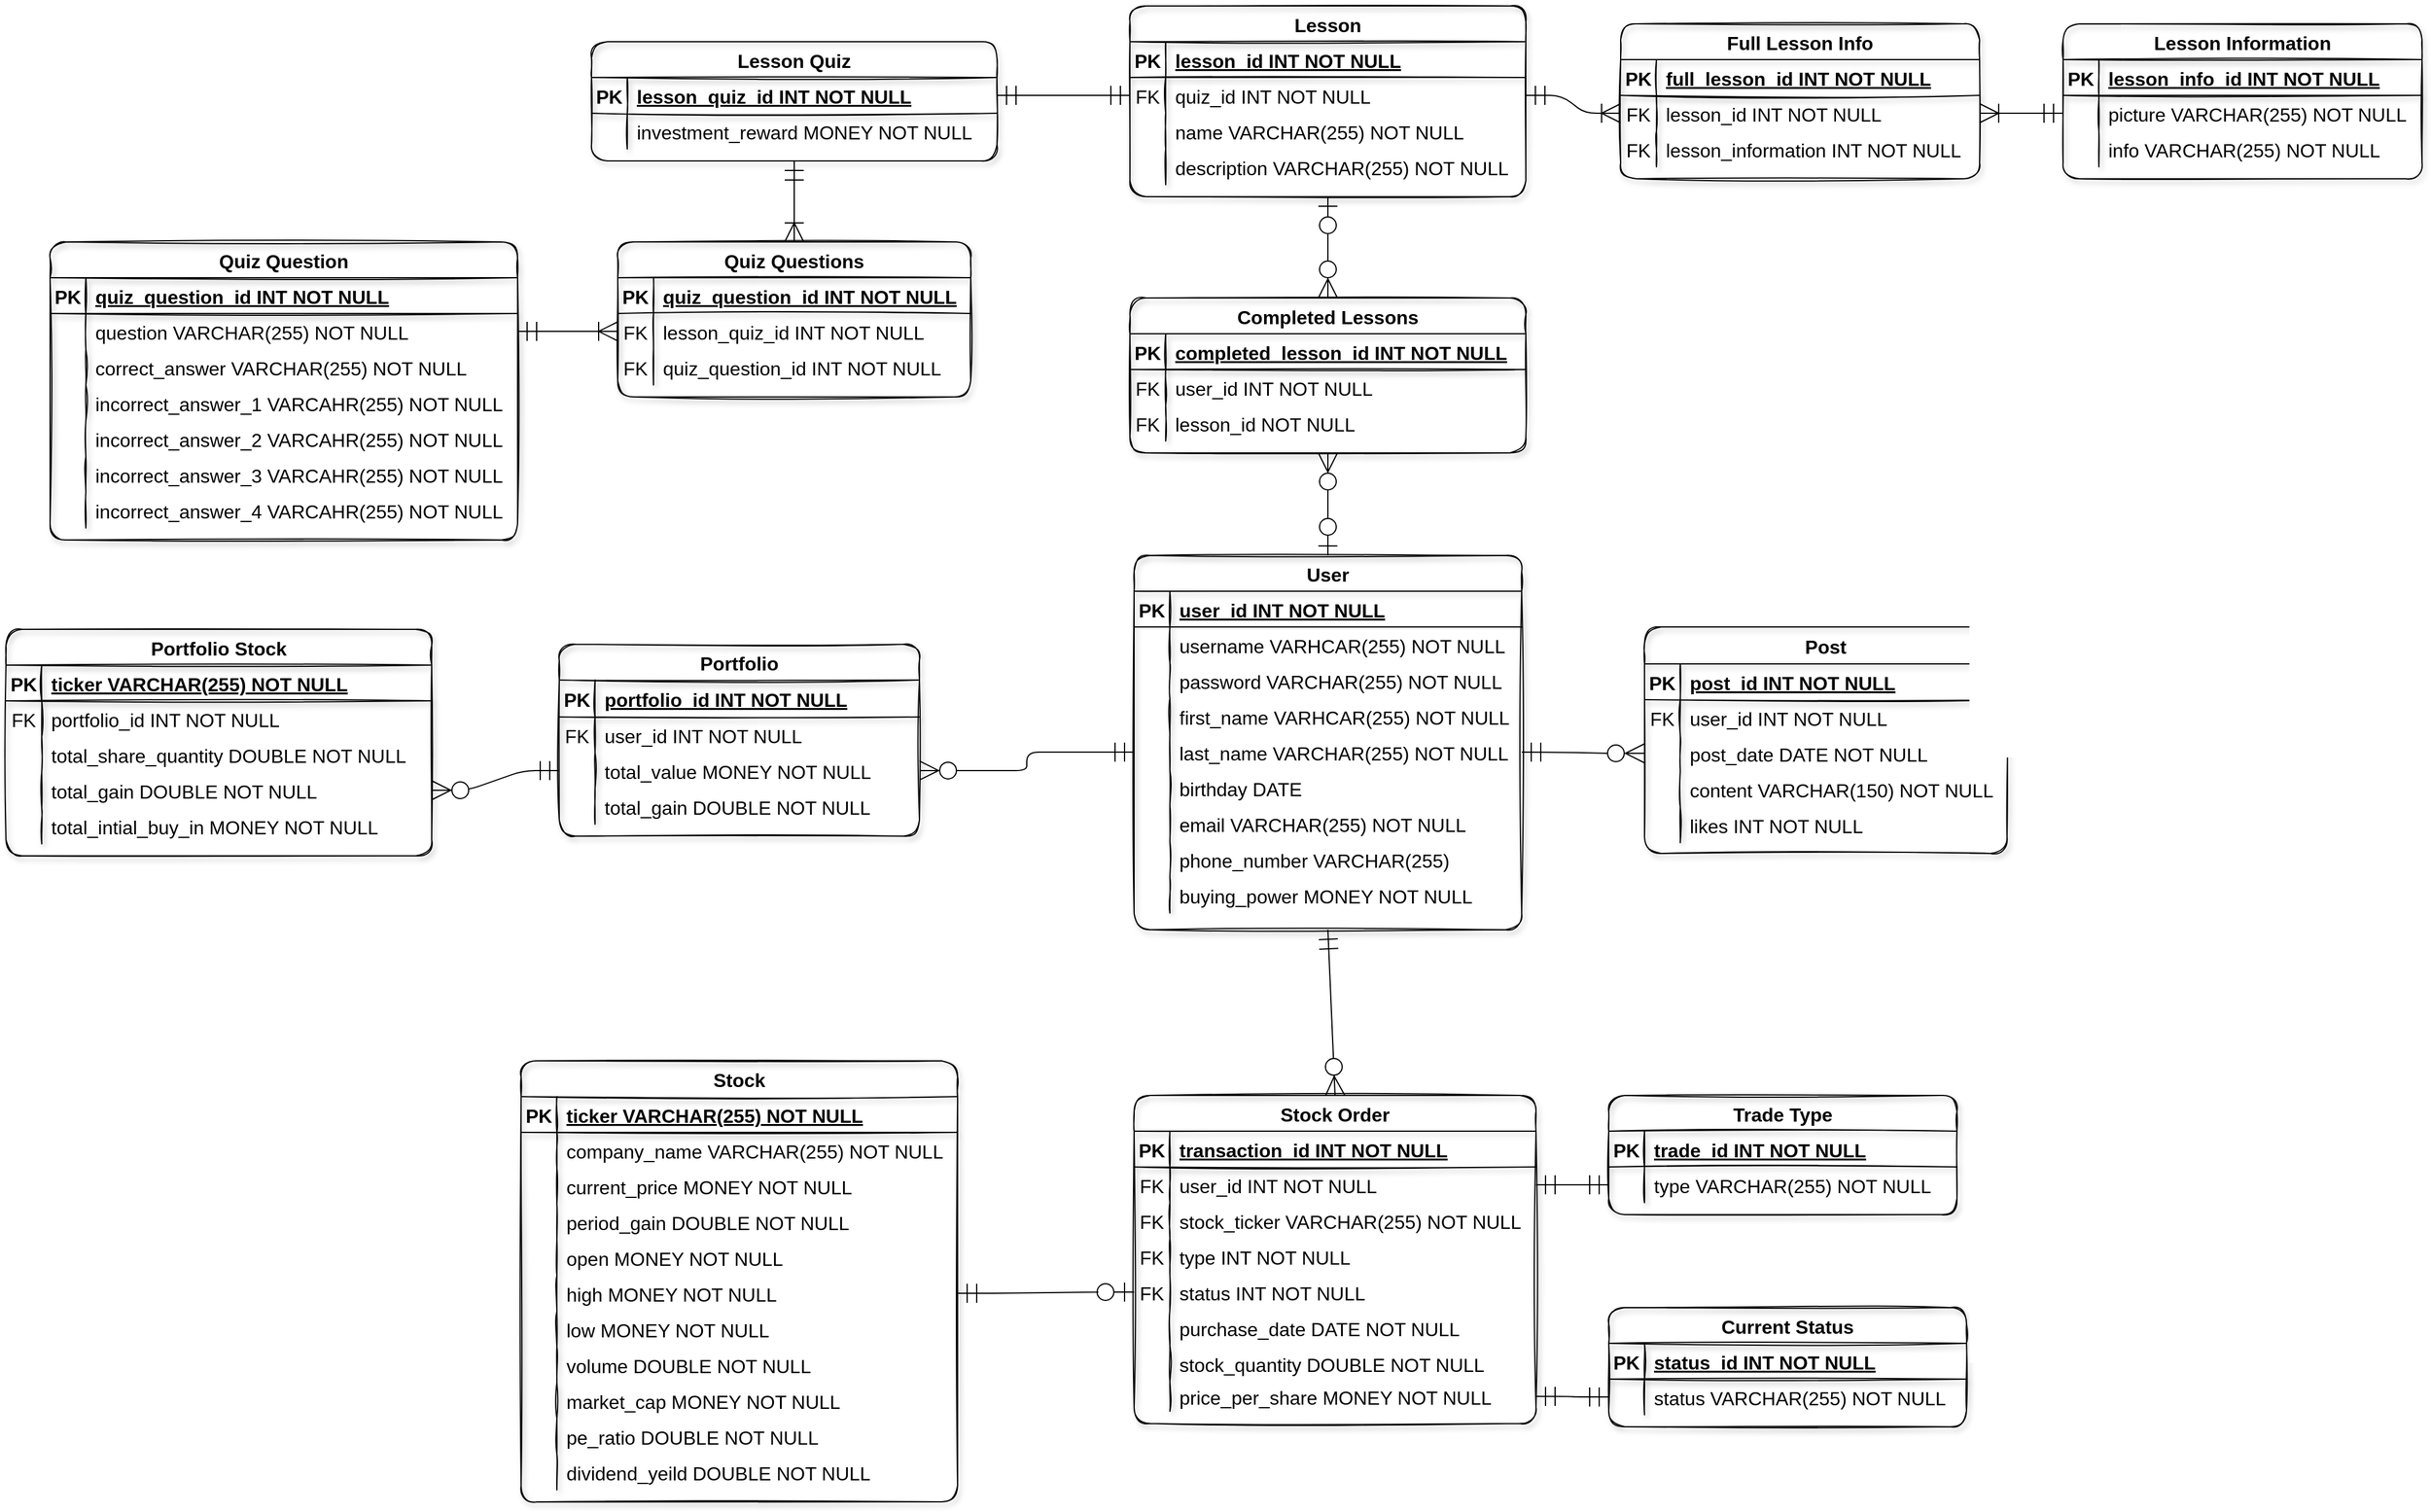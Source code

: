 <mxfile version="20.3.2" type="device"><diagram id="R2lEEEUBdFMjLlhIrx00" name="Page-1"><mxGraphModel dx="2873" dy="1381" grid="0" gridSize="10" guides="1" tooltips="1" connect="1" arrows="1" fold="1" page="0" pageScale="1" pageWidth="850" pageHeight="1100" math="0" shadow="0" extFonts="Permanent Marker^https://fonts.googleapis.com/css?family=Permanent+Marker"><root><mxCell id="0"/><mxCell id="1" parent="0"/><mxCell id="0xAkBrWw_JGWEh4F0hgY-5" value="User" style="shape=table;startSize=30;container=1;collapsible=1;childLayout=tableLayout;fixedRows=1;rowLines=0;fontStyle=1;align=center;resizeLast=1;fontSize=16;rounded=1;sketch=1;shadow=1;fillColor=none;" parent="1" vertex="1"><mxGeometry x="-64" y="102" width="325" height="314" as="geometry"/></mxCell><mxCell id="0xAkBrWw_JGWEh4F0hgY-6" value="" style="shape=tableRow;horizontal=0;startSize=0;swimlaneHead=0;swimlaneBody=0;fillColor=none;collapsible=0;dropTarget=0;points=[[0,0.5],[1,0.5]];portConstraint=eastwest;top=0;left=0;right=0;bottom=1;fontSize=16;" parent="0xAkBrWw_JGWEh4F0hgY-5" vertex="1"><mxGeometry y="30" width="325" height="30" as="geometry"/></mxCell><mxCell id="0xAkBrWw_JGWEh4F0hgY-7" value="PK" style="shape=partialRectangle;connectable=0;fillColor=none;top=0;left=0;bottom=0;right=0;fontStyle=1;overflow=hidden;fontSize=16;" parent="0xAkBrWw_JGWEh4F0hgY-6" vertex="1"><mxGeometry width="30" height="30" as="geometry"><mxRectangle width="30" height="30" as="alternateBounds"/></mxGeometry></mxCell><mxCell id="0xAkBrWw_JGWEh4F0hgY-8" value="user_id INT NOT NULL" style="shape=partialRectangle;connectable=0;fillColor=none;top=0;left=0;bottom=0;right=0;align=left;spacingLeft=6;fontStyle=5;overflow=hidden;fontSize=16;" parent="0xAkBrWw_JGWEh4F0hgY-6" vertex="1"><mxGeometry x="30" width="295" height="30" as="geometry"><mxRectangle width="295" height="30" as="alternateBounds"/></mxGeometry></mxCell><mxCell id="0xAkBrWw_JGWEh4F0hgY-9" value="" style="shape=tableRow;horizontal=0;startSize=0;swimlaneHead=0;swimlaneBody=0;fillColor=none;collapsible=0;dropTarget=0;points=[[0,0.5],[1,0.5]];portConstraint=eastwest;top=0;left=0;right=0;bottom=0;fontSize=16;" parent="0xAkBrWw_JGWEh4F0hgY-5" vertex="1"><mxGeometry y="60" width="325" height="30" as="geometry"/></mxCell><mxCell id="0xAkBrWw_JGWEh4F0hgY-10" value="" style="shape=partialRectangle;connectable=0;fillColor=none;top=0;left=0;bottom=0;right=0;editable=1;overflow=hidden;fontSize=16;" parent="0xAkBrWw_JGWEh4F0hgY-9" vertex="1"><mxGeometry width="30" height="30" as="geometry"><mxRectangle width="30" height="30" as="alternateBounds"/></mxGeometry></mxCell><mxCell id="0xAkBrWw_JGWEh4F0hgY-11" value="username VARHCAR(255) NOT NULL" style="shape=partialRectangle;connectable=0;fillColor=none;top=0;left=0;bottom=0;right=0;align=left;spacingLeft=6;overflow=hidden;fontSize=16;" parent="0xAkBrWw_JGWEh4F0hgY-9" vertex="1"><mxGeometry x="30" width="295" height="30" as="geometry"><mxRectangle width="295" height="30" as="alternateBounds"/></mxGeometry></mxCell><mxCell id="0xAkBrWw_JGWEh4F0hgY-12" value="" style="shape=tableRow;horizontal=0;startSize=0;swimlaneHead=0;swimlaneBody=0;fillColor=none;collapsible=0;dropTarget=0;points=[[0,0.5],[1,0.5]];portConstraint=eastwest;top=0;left=0;right=0;bottom=0;fontSize=16;" parent="0xAkBrWw_JGWEh4F0hgY-5" vertex="1"><mxGeometry y="90" width="325" height="30" as="geometry"/></mxCell><mxCell id="0xAkBrWw_JGWEh4F0hgY-13" value="" style="shape=partialRectangle;connectable=0;fillColor=none;top=0;left=0;bottom=0;right=0;editable=1;overflow=hidden;fontSize=16;" parent="0xAkBrWw_JGWEh4F0hgY-12" vertex="1"><mxGeometry width="30" height="30" as="geometry"><mxRectangle width="30" height="30" as="alternateBounds"/></mxGeometry></mxCell><mxCell id="0xAkBrWw_JGWEh4F0hgY-14" value="password VARCHAR(255) NOT NULL" style="shape=partialRectangle;connectable=0;fillColor=none;top=0;left=0;bottom=0;right=0;align=left;spacingLeft=6;overflow=hidden;fontSize=16;" parent="0xAkBrWw_JGWEh4F0hgY-12" vertex="1"><mxGeometry x="30" width="295" height="30" as="geometry"><mxRectangle width="295" height="30" as="alternateBounds"/></mxGeometry></mxCell><mxCell id="0xAkBrWw_JGWEh4F0hgY-15" value="" style="shape=tableRow;horizontal=0;startSize=0;swimlaneHead=0;swimlaneBody=0;fillColor=none;collapsible=0;dropTarget=0;points=[[0,0.5],[1,0.5]];portConstraint=eastwest;top=0;left=0;right=0;bottom=0;fontSize=16;" parent="0xAkBrWw_JGWEh4F0hgY-5" vertex="1"><mxGeometry y="120" width="325" height="30" as="geometry"/></mxCell><mxCell id="0xAkBrWw_JGWEh4F0hgY-16" value="" style="shape=partialRectangle;connectable=0;fillColor=none;top=0;left=0;bottom=0;right=0;editable=1;overflow=hidden;fontSize=16;" parent="0xAkBrWw_JGWEh4F0hgY-15" vertex="1"><mxGeometry width="30" height="30" as="geometry"><mxRectangle width="30" height="30" as="alternateBounds"/></mxGeometry></mxCell><mxCell id="0xAkBrWw_JGWEh4F0hgY-17" value="first_name VARHCAR(255) NOT NULL" style="shape=partialRectangle;connectable=0;fillColor=none;top=0;left=0;bottom=0;right=0;align=left;spacingLeft=6;overflow=hidden;fontSize=16;" parent="0xAkBrWw_JGWEh4F0hgY-15" vertex="1"><mxGeometry x="30" width="295" height="30" as="geometry"><mxRectangle width="295" height="30" as="alternateBounds"/></mxGeometry></mxCell><mxCell id="0xAkBrWw_JGWEh4F0hgY-19" value="" style="shape=tableRow;horizontal=0;startSize=0;swimlaneHead=0;swimlaneBody=0;fillColor=none;collapsible=0;dropTarget=0;points=[[0,0.5],[1,0.5]];portConstraint=eastwest;top=0;left=0;right=0;bottom=0;rounded=1;shadow=1;sketch=1;fontSize=16;" parent="0xAkBrWw_JGWEh4F0hgY-5" vertex="1"><mxGeometry y="150" width="325" height="30" as="geometry"/></mxCell><mxCell id="0xAkBrWw_JGWEh4F0hgY-20" value="" style="shape=partialRectangle;connectable=0;fillColor=none;top=0;left=0;bottom=0;right=0;editable=1;overflow=hidden;rounded=1;shadow=1;sketch=1;fontSize=16;" parent="0xAkBrWw_JGWEh4F0hgY-19" vertex="1"><mxGeometry width="30" height="30" as="geometry"><mxRectangle width="30" height="30" as="alternateBounds"/></mxGeometry></mxCell><mxCell id="0xAkBrWw_JGWEh4F0hgY-21" value="last_name VARCHAR(255) NOT NULL" style="shape=partialRectangle;connectable=0;fillColor=none;top=0;left=0;bottom=0;right=0;align=left;spacingLeft=6;overflow=hidden;rounded=1;shadow=1;sketch=1;fontSize=16;" parent="0xAkBrWw_JGWEh4F0hgY-19" vertex="1"><mxGeometry x="30" width="295" height="30" as="geometry"><mxRectangle width="295" height="30" as="alternateBounds"/></mxGeometry></mxCell><mxCell id="0xAkBrWw_JGWEh4F0hgY-22" value="" style="shape=tableRow;horizontal=0;startSize=0;swimlaneHead=0;swimlaneBody=0;fillColor=none;collapsible=0;dropTarget=0;points=[[0,0.5],[1,0.5]];portConstraint=eastwest;top=0;left=0;right=0;bottom=0;rounded=1;shadow=1;sketch=1;fontSize=16;" parent="0xAkBrWw_JGWEh4F0hgY-5" vertex="1"><mxGeometry y="180" width="325" height="30" as="geometry"/></mxCell><mxCell id="0xAkBrWw_JGWEh4F0hgY-23" value="" style="shape=partialRectangle;connectable=0;fillColor=none;top=0;left=0;bottom=0;right=0;editable=1;overflow=hidden;rounded=1;shadow=1;sketch=1;fontSize=16;" parent="0xAkBrWw_JGWEh4F0hgY-22" vertex="1"><mxGeometry width="30" height="30" as="geometry"><mxRectangle width="30" height="30" as="alternateBounds"/></mxGeometry></mxCell><mxCell id="0xAkBrWw_JGWEh4F0hgY-24" value="birthday DATE" style="shape=partialRectangle;connectable=0;fillColor=none;top=0;left=0;bottom=0;right=0;align=left;spacingLeft=6;overflow=hidden;rounded=1;shadow=1;sketch=1;fontSize=16;" parent="0xAkBrWw_JGWEh4F0hgY-22" vertex="1"><mxGeometry x="30" width="295" height="30" as="geometry"><mxRectangle width="295" height="30" as="alternateBounds"/></mxGeometry></mxCell><mxCell id="0xAkBrWw_JGWEh4F0hgY-25" value="" style="shape=tableRow;horizontal=0;startSize=0;swimlaneHead=0;swimlaneBody=0;fillColor=none;collapsible=0;dropTarget=0;points=[[0,0.5],[1,0.5]];portConstraint=eastwest;top=0;left=0;right=0;bottom=0;rounded=1;shadow=1;sketch=1;fontSize=16;" parent="0xAkBrWw_JGWEh4F0hgY-5" vertex="1"><mxGeometry y="210" width="325" height="30" as="geometry"/></mxCell><mxCell id="0xAkBrWw_JGWEh4F0hgY-26" value="" style="shape=partialRectangle;connectable=0;fillColor=none;top=0;left=0;bottom=0;right=0;editable=1;overflow=hidden;rounded=1;shadow=1;sketch=1;fontSize=16;" parent="0xAkBrWw_JGWEh4F0hgY-25" vertex="1"><mxGeometry width="30" height="30" as="geometry"><mxRectangle width="30" height="30" as="alternateBounds"/></mxGeometry></mxCell><mxCell id="0xAkBrWw_JGWEh4F0hgY-27" value="email VARCHAR(255) NOT NULL" style="shape=partialRectangle;connectable=0;fillColor=none;top=0;left=0;bottom=0;right=0;align=left;spacingLeft=6;overflow=hidden;rounded=1;shadow=1;sketch=1;fontSize=16;" parent="0xAkBrWw_JGWEh4F0hgY-25" vertex="1"><mxGeometry x="30" width="295" height="30" as="geometry"><mxRectangle width="295" height="30" as="alternateBounds"/></mxGeometry></mxCell><mxCell id="0xAkBrWw_JGWEh4F0hgY-28" value="" style="shape=tableRow;horizontal=0;startSize=0;swimlaneHead=0;swimlaneBody=0;fillColor=none;collapsible=0;dropTarget=0;points=[[0,0.5],[1,0.5]];portConstraint=eastwest;top=0;left=0;right=0;bottom=0;rounded=1;shadow=1;sketch=1;fontSize=16;" parent="0xAkBrWw_JGWEh4F0hgY-5" vertex="1"><mxGeometry y="240" width="325" height="30" as="geometry"/></mxCell><mxCell id="0xAkBrWw_JGWEh4F0hgY-29" value="" style="shape=partialRectangle;connectable=0;fillColor=none;top=0;left=0;bottom=0;right=0;editable=1;overflow=hidden;rounded=1;shadow=1;sketch=1;fontSize=16;" parent="0xAkBrWw_JGWEh4F0hgY-28" vertex="1"><mxGeometry width="30" height="30" as="geometry"><mxRectangle width="30" height="30" as="alternateBounds"/></mxGeometry></mxCell><mxCell id="0xAkBrWw_JGWEh4F0hgY-30" value="phone_number VARCHAR(255)" style="shape=partialRectangle;connectable=0;fillColor=none;top=0;left=0;bottom=0;right=0;align=left;spacingLeft=6;overflow=hidden;rounded=1;shadow=1;sketch=1;fontSize=16;" parent="0xAkBrWw_JGWEh4F0hgY-28" vertex="1"><mxGeometry x="30" width="295" height="30" as="geometry"><mxRectangle width="295" height="30" as="alternateBounds"/></mxGeometry></mxCell><mxCell id="0xAkBrWw_JGWEh4F0hgY-31" value="" style="shape=tableRow;horizontal=0;startSize=0;swimlaneHead=0;swimlaneBody=0;fillColor=none;collapsible=0;dropTarget=0;points=[[0,0.5],[1,0.5]];portConstraint=eastwest;top=0;left=0;right=0;bottom=0;rounded=1;shadow=1;sketch=1;fontSize=16;" parent="0xAkBrWw_JGWEh4F0hgY-5" vertex="1"><mxGeometry y="270" width="325" height="30" as="geometry"/></mxCell><mxCell id="0xAkBrWw_JGWEh4F0hgY-32" value="" style="shape=partialRectangle;connectable=0;fillColor=none;top=0;left=0;bottom=0;right=0;editable=1;overflow=hidden;rounded=1;shadow=1;sketch=1;fontSize=16;" parent="0xAkBrWw_JGWEh4F0hgY-31" vertex="1"><mxGeometry width="30" height="30" as="geometry"><mxRectangle width="30" height="30" as="alternateBounds"/></mxGeometry></mxCell><mxCell id="0xAkBrWw_JGWEh4F0hgY-33" value="buying_power MONEY NOT NULL" style="shape=partialRectangle;connectable=0;fillColor=none;top=0;left=0;bottom=0;right=0;align=left;spacingLeft=6;overflow=hidden;rounded=1;shadow=1;sketch=1;fontSize=16;" parent="0xAkBrWw_JGWEh4F0hgY-31" vertex="1"><mxGeometry x="30" width="295" height="30" as="geometry"><mxRectangle width="295" height="30" as="alternateBounds"/></mxGeometry></mxCell><mxCell id="0xAkBrWw_JGWEh4F0hgY-47" value="Post" style="shape=table;startSize=31;container=1;collapsible=1;childLayout=tableLayout;fixedRows=1;rowLines=0;fontStyle=1;align=center;resizeLast=1;rounded=1;shadow=1;sketch=1;fontSize=16;fillColor=none;" parent="1" vertex="1"><mxGeometry x="364" y="162" width="304" height="190" as="geometry"/></mxCell><mxCell id="0xAkBrWw_JGWEh4F0hgY-48" value="" style="shape=tableRow;horizontal=0;startSize=0;swimlaneHead=0;swimlaneBody=0;fillColor=none;collapsible=0;dropTarget=0;points=[[0,0.5],[1,0.5]];portConstraint=eastwest;top=0;left=0;right=0;bottom=1;rounded=1;shadow=1;sketch=1;fontSize=16;" parent="0xAkBrWw_JGWEh4F0hgY-47" vertex="1"><mxGeometry y="31" width="304" height="30" as="geometry"/></mxCell><mxCell id="0xAkBrWw_JGWEh4F0hgY-49" value="PK" style="shape=partialRectangle;connectable=0;fillColor=none;top=0;left=0;bottom=0;right=0;fontStyle=1;overflow=hidden;rounded=1;shadow=1;sketch=1;fontSize=16;" parent="0xAkBrWw_JGWEh4F0hgY-48" vertex="1"><mxGeometry width="30" height="30" as="geometry"><mxRectangle width="30" height="30" as="alternateBounds"/></mxGeometry></mxCell><mxCell id="0xAkBrWw_JGWEh4F0hgY-50" value="post_id INT NOT NULL" style="shape=partialRectangle;connectable=0;fillColor=none;top=0;left=0;bottom=0;right=0;align=left;spacingLeft=6;fontStyle=5;overflow=hidden;rounded=1;shadow=1;sketch=1;fontSize=16;" parent="0xAkBrWw_JGWEh4F0hgY-48" vertex="1"><mxGeometry x="30" width="274" height="30" as="geometry"><mxRectangle width="274" height="30" as="alternateBounds"/></mxGeometry></mxCell><mxCell id="0xAkBrWw_JGWEh4F0hgY-82" value="" style="shape=tableRow;horizontal=0;startSize=0;swimlaneHead=0;swimlaneBody=0;fillColor=none;collapsible=0;dropTarget=0;points=[[0,0.5],[1,0.5]];portConstraint=eastwest;top=0;left=0;right=0;bottom=0;rounded=1;shadow=1;sketch=1;fontSize=16;" parent="0xAkBrWw_JGWEh4F0hgY-47" vertex="1"><mxGeometry y="61" width="304" height="30" as="geometry"/></mxCell><mxCell id="0xAkBrWw_JGWEh4F0hgY-83" value="FK" style="shape=partialRectangle;connectable=0;fillColor=none;top=0;left=0;bottom=0;right=0;fontStyle=0;overflow=hidden;rounded=1;shadow=1;sketch=1;fontSize=16;" parent="0xAkBrWw_JGWEh4F0hgY-82" vertex="1"><mxGeometry width="30" height="30" as="geometry"><mxRectangle width="30" height="30" as="alternateBounds"/></mxGeometry></mxCell><mxCell id="0xAkBrWw_JGWEh4F0hgY-84" value="user_id INT NOT NULL " style="shape=partialRectangle;connectable=0;fillColor=none;top=0;left=0;bottom=0;right=0;align=left;spacingLeft=6;fontStyle=0;overflow=hidden;rounded=1;shadow=1;sketch=1;fontSize=16;" parent="0xAkBrWw_JGWEh4F0hgY-82" vertex="1"><mxGeometry x="30" width="274" height="30" as="geometry"><mxRectangle width="274" height="30" as="alternateBounds"/></mxGeometry></mxCell><mxCell id="0xAkBrWw_JGWEh4F0hgY-60" value="" style="shape=tableRow;horizontal=0;startSize=0;swimlaneHead=0;swimlaneBody=0;fillColor=none;collapsible=0;dropTarget=0;points=[[0,0.5],[1,0.5]];portConstraint=eastwest;top=0;left=0;right=0;bottom=0;rounded=1;shadow=1;sketch=1;fontSize=16;" parent="0xAkBrWw_JGWEh4F0hgY-47" vertex="1"><mxGeometry y="91" width="304" height="30" as="geometry"/></mxCell><mxCell id="0xAkBrWw_JGWEh4F0hgY-61" value="" style="shape=partialRectangle;connectable=0;fillColor=none;top=0;left=0;bottom=0;right=0;editable=1;overflow=hidden;rounded=1;shadow=1;sketch=1;fontSize=16;" parent="0xAkBrWw_JGWEh4F0hgY-60" vertex="1"><mxGeometry width="30" height="30" as="geometry"><mxRectangle width="30" height="30" as="alternateBounds"/></mxGeometry></mxCell><mxCell id="0xAkBrWw_JGWEh4F0hgY-62" value="post_date DATE NOT NULL" style="shape=partialRectangle;connectable=0;fillColor=none;top=0;left=0;bottom=0;right=0;align=left;spacingLeft=6;overflow=hidden;rounded=1;shadow=1;sketch=1;fontSize=16;" parent="0xAkBrWw_JGWEh4F0hgY-60" vertex="1"><mxGeometry x="30" width="274" height="30" as="geometry"><mxRectangle width="274" height="30" as="alternateBounds"/></mxGeometry></mxCell><mxCell id="0xAkBrWw_JGWEh4F0hgY-76" value="" style="shape=tableRow;horizontal=0;startSize=0;swimlaneHead=0;swimlaneBody=0;fillColor=none;collapsible=0;dropTarget=0;points=[[0,0.5],[1,0.5]];portConstraint=eastwest;top=0;left=0;right=0;bottom=0;rounded=1;shadow=1;sketch=1;fontSize=16;" parent="0xAkBrWw_JGWEh4F0hgY-47" vertex="1"><mxGeometry y="121" width="304" height="30" as="geometry"/></mxCell><mxCell id="0xAkBrWw_JGWEh4F0hgY-77" value="" style="shape=partialRectangle;connectable=0;fillColor=none;top=0;left=0;bottom=0;right=0;editable=1;overflow=hidden;rounded=1;shadow=1;sketch=1;fontSize=16;" parent="0xAkBrWw_JGWEh4F0hgY-76" vertex="1"><mxGeometry width="30" height="30" as="geometry"><mxRectangle width="30" height="30" as="alternateBounds"/></mxGeometry></mxCell><mxCell id="0xAkBrWw_JGWEh4F0hgY-78" value="content VARCHAR(150) NOT NULL" style="shape=partialRectangle;connectable=0;fillColor=none;top=0;left=0;bottom=0;right=0;align=left;spacingLeft=6;overflow=hidden;rounded=1;shadow=1;sketch=1;fontSize=16;" parent="0xAkBrWw_JGWEh4F0hgY-76" vertex="1"><mxGeometry x="30" width="274" height="30" as="geometry"><mxRectangle width="274" height="30" as="alternateBounds"/></mxGeometry></mxCell><mxCell id="0xAkBrWw_JGWEh4F0hgY-79" value="" style="shape=tableRow;horizontal=0;startSize=0;swimlaneHead=0;swimlaneBody=0;fillColor=none;collapsible=0;dropTarget=0;points=[[0,0.5],[1,0.5]];portConstraint=eastwest;top=0;left=0;right=0;bottom=0;rounded=1;shadow=1;sketch=1;fontSize=16;" parent="0xAkBrWw_JGWEh4F0hgY-47" vertex="1"><mxGeometry y="151" width="304" height="30" as="geometry"/></mxCell><mxCell id="0xAkBrWw_JGWEh4F0hgY-80" value="" style="shape=partialRectangle;connectable=0;fillColor=none;top=0;left=0;bottom=0;right=0;editable=1;overflow=hidden;rounded=1;shadow=1;sketch=1;fontSize=16;" parent="0xAkBrWw_JGWEh4F0hgY-79" vertex="1"><mxGeometry width="30" height="30" as="geometry"><mxRectangle width="30" height="30" as="alternateBounds"/></mxGeometry></mxCell><mxCell id="0xAkBrWw_JGWEh4F0hgY-81" value="likes INT NOT NULL" style="shape=partialRectangle;connectable=0;fillColor=none;top=0;left=0;bottom=0;right=0;align=left;spacingLeft=6;overflow=hidden;rounded=1;shadow=1;sketch=1;fontSize=16;" parent="0xAkBrWw_JGWEh4F0hgY-79" vertex="1"><mxGeometry x="30" width="274" height="30" as="geometry"><mxRectangle width="274" height="30" as="alternateBounds"/></mxGeometry></mxCell><mxCell id="0xAkBrWw_JGWEh4F0hgY-90" value="" style="edgeStyle=entityRelationEdgeStyle;fontSize=12;html=1;endArrow=ERzeroToMany;startArrow=ERmandOne;rounded=0;startSize=14;endSize=14;curved=1;exitX=1;exitY=0.5;exitDx=0;exitDy=0;entryX=0;entryY=0.5;entryDx=0;entryDy=0;endFill=0;" parent="1" source="0xAkBrWw_JGWEh4F0hgY-19" target="0xAkBrWw_JGWEh4F0hgY-60" edge="1"><mxGeometry width="100" height="100" relative="1" as="geometry"><mxPoint x="307" y="445" as="sourcePoint"/><mxPoint x="407" y="345" as="targetPoint"/></mxGeometry></mxCell><mxCell id="0xAkBrWw_JGWEh4F0hgY-93" value="Stock" style="shape=table;startSize=30;container=1;collapsible=1;childLayout=tableLayout;fixedRows=1;rowLines=0;fontStyle=1;align=center;resizeLast=1;rounded=1;shadow=1;sketch=1;fontSize=16;fillColor=none;" parent="1" vertex="1"><mxGeometry x="-578" y="526" width="366" height="370" as="geometry"/></mxCell><mxCell id="0xAkBrWw_JGWEh4F0hgY-94" value="" style="shape=tableRow;horizontal=0;startSize=0;swimlaneHead=0;swimlaneBody=0;fillColor=none;collapsible=0;dropTarget=0;points=[[0,0.5],[1,0.5]];portConstraint=eastwest;top=0;left=0;right=0;bottom=1;rounded=1;shadow=1;sketch=1;fontSize=16;" parent="0xAkBrWw_JGWEh4F0hgY-93" vertex="1"><mxGeometry y="30" width="366" height="30" as="geometry"/></mxCell><mxCell id="0xAkBrWw_JGWEh4F0hgY-95" value="PK" style="shape=partialRectangle;connectable=0;fillColor=none;top=0;left=0;bottom=0;right=0;fontStyle=1;overflow=hidden;rounded=1;shadow=1;sketch=1;fontSize=16;" parent="0xAkBrWw_JGWEh4F0hgY-94" vertex="1"><mxGeometry width="30" height="30" as="geometry"><mxRectangle width="30" height="30" as="alternateBounds"/></mxGeometry></mxCell><mxCell id="0xAkBrWw_JGWEh4F0hgY-96" value="ticker VARCHAR(255) NOT NULL" style="shape=partialRectangle;connectable=0;fillColor=none;top=0;left=0;bottom=0;right=0;align=left;spacingLeft=6;fontStyle=5;overflow=hidden;rounded=1;shadow=1;sketch=1;fontSize=16;" parent="0xAkBrWw_JGWEh4F0hgY-94" vertex="1"><mxGeometry x="30" width="336" height="30" as="geometry"><mxRectangle width="336" height="30" as="alternateBounds"/></mxGeometry></mxCell><mxCell id="0xAkBrWw_JGWEh4F0hgY-97" value="" style="shape=tableRow;horizontal=0;startSize=0;swimlaneHead=0;swimlaneBody=0;fillColor=none;collapsible=0;dropTarget=0;points=[[0,0.5],[1,0.5]];portConstraint=eastwest;top=0;left=0;right=0;bottom=0;rounded=1;shadow=1;sketch=1;fontSize=16;" parent="0xAkBrWw_JGWEh4F0hgY-93" vertex="1"><mxGeometry y="60" width="366" height="30" as="geometry"/></mxCell><mxCell id="0xAkBrWw_JGWEh4F0hgY-98" value="" style="shape=partialRectangle;connectable=0;fillColor=none;top=0;left=0;bottom=0;right=0;editable=1;overflow=hidden;rounded=1;shadow=1;sketch=1;fontSize=16;" parent="0xAkBrWw_JGWEh4F0hgY-97" vertex="1"><mxGeometry width="30" height="30" as="geometry"><mxRectangle width="30" height="30" as="alternateBounds"/></mxGeometry></mxCell><mxCell id="0xAkBrWw_JGWEh4F0hgY-99" value="company_name VARCHAR(255) NOT NULL" style="shape=partialRectangle;connectable=0;fillColor=none;top=0;left=0;bottom=0;right=0;align=left;spacingLeft=6;overflow=hidden;rounded=1;shadow=1;sketch=1;fontSize=16;" parent="0xAkBrWw_JGWEh4F0hgY-97" vertex="1"><mxGeometry x="30" width="336" height="30" as="geometry"><mxRectangle width="336" height="30" as="alternateBounds"/></mxGeometry></mxCell><mxCell id="0xAkBrWw_JGWEh4F0hgY-100" value="" style="shape=tableRow;horizontal=0;startSize=0;swimlaneHead=0;swimlaneBody=0;fillColor=none;collapsible=0;dropTarget=0;points=[[0,0.5],[1,0.5]];portConstraint=eastwest;top=0;left=0;right=0;bottom=0;rounded=1;shadow=1;sketch=1;fontSize=16;" parent="0xAkBrWw_JGWEh4F0hgY-93" vertex="1"><mxGeometry y="90" width="366" height="30" as="geometry"/></mxCell><mxCell id="0xAkBrWw_JGWEh4F0hgY-101" value="" style="shape=partialRectangle;connectable=0;fillColor=none;top=0;left=0;bottom=0;right=0;editable=1;overflow=hidden;rounded=1;shadow=1;sketch=1;fontSize=16;" parent="0xAkBrWw_JGWEh4F0hgY-100" vertex="1"><mxGeometry width="30" height="30" as="geometry"><mxRectangle width="30" height="30" as="alternateBounds"/></mxGeometry></mxCell><mxCell id="0xAkBrWw_JGWEh4F0hgY-102" value="current_price MONEY NOT NULL" style="shape=partialRectangle;connectable=0;fillColor=none;top=0;left=0;bottom=0;right=0;align=left;spacingLeft=6;overflow=hidden;rounded=1;shadow=1;sketch=1;fontSize=16;" parent="0xAkBrWw_JGWEh4F0hgY-100" vertex="1"><mxGeometry x="30" width="336" height="30" as="geometry"><mxRectangle width="336" height="30" as="alternateBounds"/></mxGeometry></mxCell><mxCell id="0xAkBrWw_JGWEh4F0hgY-103" value="" style="shape=tableRow;horizontal=0;startSize=0;swimlaneHead=0;swimlaneBody=0;fillColor=none;collapsible=0;dropTarget=0;points=[[0,0.5],[1,0.5]];portConstraint=eastwest;top=0;left=0;right=0;bottom=0;rounded=1;shadow=1;sketch=1;fontSize=16;" parent="0xAkBrWw_JGWEh4F0hgY-93" vertex="1"><mxGeometry y="120" width="366" height="30" as="geometry"/></mxCell><mxCell id="0xAkBrWw_JGWEh4F0hgY-104" value="" style="shape=partialRectangle;connectable=0;fillColor=none;top=0;left=0;bottom=0;right=0;editable=1;overflow=hidden;rounded=1;shadow=1;sketch=1;fontSize=16;" parent="0xAkBrWw_JGWEh4F0hgY-103" vertex="1"><mxGeometry width="30" height="30" as="geometry"><mxRectangle width="30" height="30" as="alternateBounds"/></mxGeometry></mxCell><mxCell id="0xAkBrWw_JGWEh4F0hgY-105" value="period_gain DOUBLE NOT NULL" style="shape=partialRectangle;connectable=0;fillColor=none;top=0;left=0;bottom=0;right=0;align=left;spacingLeft=6;overflow=hidden;rounded=1;shadow=1;sketch=1;fontSize=16;" parent="0xAkBrWw_JGWEh4F0hgY-103" vertex="1"><mxGeometry x="30" width="336" height="30" as="geometry"><mxRectangle width="336" height="30" as="alternateBounds"/></mxGeometry></mxCell><mxCell id="0xAkBrWw_JGWEh4F0hgY-106" value="" style="shape=tableRow;horizontal=0;startSize=0;swimlaneHead=0;swimlaneBody=0;fillColor=none;collapsible=0;dropTarget=0;points=[[0,0.5],[1,0.5]];portConstraint=eastwest;top=0;left=0;right=0;bottom=0;rounded=1;shadow=1;sketch=1;fontSize=16;" parent="0xAkBrWw_JGWEh4F0hgY-93" vertex="1"><mxGeometry y="150" width="366" height="30" as="geometry"/></mxCell><mxCell id="0xAkBrWw_JGWEh4F0hgY-107" value="" style="shape=partialRectangle;connectable=0;fillColor=none;top=0;left=0;bottom=0;right=0;editable=1;overflow=hidden;rounded=1;shadow=1;sketch=1;fontSize=16;" parent="0xAkBrWw_JGWEh4F0hgY-106" vertex="1"><mxGeometry width="30" height="30" as="geometry"><mxRectangle width="30" height="30" as="alternateBounds"/></mxGeometry></mxCell><mxCell id="0xAkBrWw_JGWEh4F0hgY-108" value="open MONEY NOT NULL" style="shape=partialRectangle;connectable=0;fillColor=none;top=0;left=0;bottom=0;right=0;align=left;spacingLeft=6;overflow=hidden;rounded=1;shadow=1;sketch=1;fontSize=16;" parent="0xAkBrWw_JGWEh4F0hgY-106" vertex="1"><mxGeometry x="30" width="336" height="30" as="geometry"><mxRectangle width="336" height="30" as="alternateBounds"/></mxGeometry></mxCell><mxCell id="0xAkBrWw_JGWEh4F0hgY-109" value="" style="shape=tableRow;horizontal=0;startSize=0;swimlaneHead=0;swimlaneBody=0;fillColor=none;collapsible=0;dropTarget=0;points=[[0,0.5],[1,0.5]];portConstraint=eastwest;top=0;left=0;right=0;bottom=0;rounded=1;shadow=1;sketch=1;fontSize=16;" parent="0xAkBrWw_JGWEh4F0hgY-93" vertex="1"><mxGeometry y="180" width="366" height="30" as="geometry"/></mxCell><mxCell id="0xAkBrWw_JGWEh4F0hgY-110" value="" style="shape=partialRectangle;connectable=0;fillColor=none;top=0;left=0;bottom=0;right=0;editable=1;overflow=hidden;rounded=1;shadow=1;sketch=1;fontSize=16;" parent="0xAkBrWw_JGWEh4F0hgY-109" vertex="1"><mxGeometry width="30" height="30" as="geometry"><mxRectangle width="30" height="30" as="alternateBounds"/></mxGeometry></mxCell><mxCell id="0xAkBrWw_JGWEh4F0hgY-111" value="high MONEY NOT NULL" style="shape=partialRectangle;connectable=0;fillColor=none;top=0;left=0;bottom=0;right=0;align=left;spacingLeft=6;overflow=hidden;rounded=1;shadow=1;sketch=1;fontSize=16;" parent="0xAkBrWw_JGWEh4F0hgY-109" vertex="1"><mxGeometry x="30" width="336" height="30" as="geometry"><mxRectangle width="336" height="30" as="alternateBounds"/></mxGeometry></mxCell><mxCell id="0xAkBrWw_JGWEh4F0hgY-112" value="" style="shape=tableRow;horizontal=0;startSize=0;swimlaneHead=0;swimlaneBody=0;fillColor=none;collapsible=0;dropTarget=0;points=[[0,0.5],[1,0.5]];portConstraint=eastwest;top=0;left=0;right=0;bottom=0;rounded=1;shadow=1;sketch=1;fontSize=16;" parent="0xAkBrWw_JGWEh4F0hgY-93" vertex="1"><mxGeometry y="210" width="366" height="30" as="geometry"/></mxCell><mxCell id="0xAkBrWw_JGWEh4F0hgY-113" value="" style="shape=partialRectangle;connectable=0;fillColor=none;top=0;left=0;bottom=0;right=0;editable=1;overflow=hidden;rounded=1;shadow=1;sketch=1;fontSize=16;" parent="0xAkBrWw_JGWEh4F0hgY-112" vertex="1"><mxGeometry width="30" height="30" as="geometry"><mxRectangle width="30" height="30" as="alternateBounds"/></mxGeometry></mxCell><mxCell id="0xAkBrWw_JGWEh4F0hgY-114" value="low MONEY NOT NULL" style="shape=partialRectangle;connectable=0;fillColor=none;top=0;left=0;bottom=0;right=0;align=left;spacingLeft=6;overflow=hidden;rounded=1;shadow=1;sketch=1;fontSize=16;" parent="0xAkBrWw_JGWEh4F0hgY-112" vertex="1"><mxGeometry x="30" width="336" height="30" as="geometry"><mxRectangle width="336" height="30" as="alternateBounds"/></mxGeometry></mxCell><mxCell id="0xAkBrWw_JGWEh4F0hgY-115" value="" style="shape=tableRow;horizontal=0;startSize=0;swimlaneHead=0;swimlaneBody=0;fillColor=none;collapsible=0;dropTarget=0;points=[[0,0.5],[1,0.5]];portConstraint=eastwest;top=0;left=0;right=0;bottom=0;rounded=1;shadow=1;sketch=1;fontSize=16;" parent="0xAkBrWw_JGWEh4F0hgY-93" vertex="1"><mxGeometry y="240" width="366" height="30" as="geometry"/></mxCell><mxCell id="0xAkBrWw_JGWEh4F0hgY-116" value="" style="shape=partialRectangle;connectable=0;fillColor=none;top=0;left=0;bottom=0;right=0;editable=1;overflow=hidden;rounded=1;shadow=1;sketch=1;fontSize=16;" parent="0xAkBrWw_JGWEh4F0hgY-115" vertex="1"><mxGeometry width="30" height="30" as="geometry"><mxRectangle width="30" height="30" as="alternateBounds"/></mxGeometry></mxCell><mxCell id="0xAkBrWw_JGWEh4F0hgY-117" value="volume DOUBLE NOT NULL" style="shape=partialRectangle;connectable=0;fillColor=none;top=0;left=0;bottom=0;right=0;align=left;spacingLeft=6;overflow=hidden;rounded=1;shadow=1;sketch=1;fontSize=16;" parent="0xAkBrWw_JGWEh4F0hgY-115" vertex="1"><mxGeometry x="30" width="336" height="30" as="geometry"><mxRectangle width="336" height="30" as="alternateBounds"/></mxGeometry></mxCell><mxCell id="0xAkBrWw_JGWEh4F0hgY-118" value="" style="shape=tableRow;horizontal=0;startSize=0;swimlaneHead=0;swimlaneBody=0;fillColor=none;collapsible=0;dropTarget=0;points=[[0,0.5],[1,0.5]];portConstraint=eastwest;top=0;left=0;right=0;bottom=0;rounded=1;shadow=1;sketch=1;fontSize=16;" parent="0xAkBrWw_JGWEh4F0hgY-93" vertex="1"><mxGeometry y="270" width="366" height="30" as="geometry"/></mxCell><mxCell id="0xAkBrWw_JGWEh4F0hgY-119" value="" style="shape=partialRectangle;connectable=0;fillColor=none;top=0;left=0;bottom=0;right=0;editable=1;overflow=hidden;rounded=1;shadow=1;sketch=1;fontSize=16;" parent="0xAkBrWw_JGWEh4F0hgY-118" vertex="1"><mxGeometry width="30" height="30" as="geometry"><mxRectangle width="30" height="30" as="alternateBounds"/></mxGeometry></mxCell><mxCell id="0xAkBrWw_JGWEh4F0hgY-120" value="market_cap MONEY NOT NULL" style="shape=partialRectangle;connectable=0;fillColor=none;top=0;left=0;bottom=0;right=0;align=left;spacingLeft=6;overflow=hidden;rounded=1;shadow=1;sketch=1;fontSize=16;" parent="0xAkBrWw_JGWEh4F0hgY-118" vertex="1"><mxGeometry x="30" width="336" height="30" as="geometry"><mxRectangle width="336" height="30" as="alternateBounds"/></mxGeometry></mxCell><mxCell id="0xAkBrWw_JGWEh4F0hgY-121" value="" style="shape=tableRow;horizontal=0;startSize=0;swimlaneHead=0;swimlaneBody=0;fillColor=none;collapsible=0;dropTarget=0;points=[[0,0.5],[1,0.5]];portConstraint=eastwest;top=0;left=0;right=0;bottom=0;rounded=1;shadow=1;sketch=1;fontSize=16;" parent="0xAkBrWw_JGWEh4F0hgY-93" vertex="1"><mxGeometry y="300" width="366" height="30" as="geometry"/></mxCell><mxCell id="0xAkBrWw_JGWEh4F0hgY-122" value="" style="shape=partialRectangle;connectable=0;fillColor=none;top=0;left=0;bottom=0;right=0;editable=1;overflow=hidden;rounded=1;shadow=1;sketch=1;fontSize=16;" parent="0xAkBrWw_JGWEh4F0hgY-121" vertex="1"><mxGeometry width="30" height="30" as="geometry"><mxRectangle width="30" height="30" as="alternateBounds"/></mxGeometry></mxCell><mxCell id="0xAkBrWw_JGWEh4F0hgY-123" value="pe_ratio DOUBLE NOT NULL" style="shape=partialRectangle;connectable=0;fillColor=none;top=0;left=0;bottom=0;right=0;align=left;spacingLeft=6;overflow=hidden;rounded=1;shadow=1;sketch=1;fontSize=16;" parent="0xAkBrWw_JGWEh4F0hgY-121" vertex="1"><mxGeometry x="30" width="336" height="30" as="geometry"><mxRectangle width="336" height="30" as="alternateBounds"/></mxGeometry></mxCell><mxCell id="0xAkBrWw_JGWEh4F0hgY-124" value="" style="shape=tableRow;horizontal=0;startSize=0;swimlaneHead=0;swimlaneBody=0;fillColor=none;collapsible=0;dropTarget=0;points=[[0,0.5],[1,0.5]];portConstraint=eastwest;top=0;left=0;right=0;bottom=0;rounded=1;shadow=1;sketch=1;fontSize=16;" parent="0xAkBrWw_JGWEh4F0hgY-93" vertex="1"><mxGeometry y="330" width="366" height="30" as="geometry"/></mxCell><mxCell id="0xAkBrWw_JGWEh4F0hgY-125" value="" style="shape=partialRectangle;connectable=0;fillColor=none;top=0;left=0;bottom=0;right=0;editable=1;overflow=hidden;rounded=1;shadow=1;sketch=1;fontSize=16;" parent="0xAkBrWw_JGWEh4F0hgY-124" vertex="1"><mxGeometry width="30" height="30" as="geometry"><mxRectangle width="30" height="30" as="alternateBounds"/></mxGeometry></mxCell><mxCell id="0xAkBrWw_JGWEh4F0hgY-126" value="dividend_yeild DOUBLE NOT NULL" style="shape=partialRectangle;connectable=0;fillColor=none;top=0;left=0;bottom=0;right=0;align=left;spacingLeft=6;overflow=hidden;rounded=1;shadow=1;sketch=1;fontSize=16;" parent="0xAkBrWw_JGWEh4F0hgY-124" vertex="1"><mxGeometry x="30" width="336" height="30" as="geometry"><mxRectangle width="336" height="30" as="alternateBounds"/></mxGeometry></mxCell><mxCell id="0xAkBrWw_JGWEh4F0hgY-127" value="Portfolio Stock" style="shape=table;startSize=30;container=1;collapsible=1;childLayout=tableLayout;fixedRows=1;rowLines=0;fontStyle=1;align=center;resizeLast=1;rounded=1;shadow=1;sketch=1;fontSize=16;fillColor=none;" parent="1" vertex="1"><mxGeometry x="-1010" y="164.0" width="357" height="190" as="geometry"/></mxCell><mxCell id="0xAkBrWw_JGWEh4F0hgY-128" value="" style="shape=tableRow;horizontal=0;startSize=0;swimlaneHead=0;swimlaneBody=0;fillColor=none;collapsible=0;dropTarget=0;points=[[0,0.5],[1,0.5]];portConstraint=eastwest;top=0;left=0;right=0;bottom=1;rounded=1;shadow=1;sketch=1;fontSize=16;" parent="0xAkBrWw_JGWEh4F0hgY-127" vertex="1"><mxGeometry y="30" width="357" height="30" as="geometry"/></mxCell><mxCell id="0xAkBrWw_JGWEh4F0hgY-129" value="PK" style="shape=partialRectangle;connectable=0;fillColor=none;top=0;left=0;bottom=0;right=0;fontStyle=1;overflow=hidden;rounded=1;shadow=1;sketch=1;fontSize=16;" parent="0xAkBrWw_JGWEh4F0hgY-128" vertex="1"><mxGeometry width="30" height="30" as="geometry"><mxRectangle width="30" height="30" as="alternateBounds"/></mxGeometry></mxCell><mxCell id="0xAkBrWw_JGWEh4F0hgY-130" value="ticker VARCHAR(255) NOT NULL" style="shape=partialRectangle;connectable=0;fillColor=none;top=0;left=0;bottom=0;right=0;align=left;spacingLeft=6;fontStyle=5;overflow=hidden;rounded=1;shadow=1;sketch=1;fontSize=16;" parent="0xAkBrWw_JGWEh4F0hgY-128" vertex="1"><mxGeometry x="30" width="327" height="30" as="geometry"><mxRectangle width="327" height="30" as="alternateBounds"/></mxGeometry></mxCell><mxCell id="0xAkBrWw_JGWEh4F0hgY-217" value="" style="shape=tableRow;horizontal=0;startSize=0;swimlaneHead=0;swimlaneBody=0;fillColor=none;collapsible=0;dropTarget=0;points=[[0,0.5],[1,0.5]];portConstraint=eastwest;top=0;left=0;right=0;bottom=0;rounded=1;shadow=1;sketch=1;fontSize=16;" parent="0xAkBrWw_JGWEh4F0hgY-127" vertex="1"><mxGeometry y="60" width="357" height="30" as="geometry"/></mxCell><mxCell id="0xAkBrWw_JGWEh4F0hgY-218" value="FK" style="shape=partialRectangle;connectable=0;fillColor=none;top=0;left=0;bottom=0;right=0;fontStyle=0;overflow=hidden;rounded=1;shadow=1;sketch=1;fontSize=16;" parent="0xAkBrWw_JGWEh4F0hgY-217" vertex="1"><mxGeometry width="30" height="30" as="geometry"><mxRectangle width="30" height="30" as="alternateBounds"/></mxGeometry></mxCell><mxCell id="0xAkBrWw_JGWEh4F0hgY-219" value="portfolio_id INT NOT NULL" style="shape=partialRectangle;connectable=0;fillColor=none;top=0;left=0;bottom=0;right=0;align=left;spacingLeft=6;fontStyle=0;overflow=hidden;rounded=1;shadow=1;sketch=1;fontSize=16;" parent="0xAkBrWw_JGWEh4F0hgY-217" vertex="1"><mxGeometry x="30" width="327" height="30" as="geometry"><mxRectangle width="327" height="30" as="alternateBounds"/></mxGeometry></mxCell><mxCell id="0xAkBrWw_JGWEh4F0hgY-131" value="" style="shape=tableRow;horizontal=0;startSize=0;swimlaneHead=0;swimlaneBody=0;fillColor=none;collapsible=0;dropTarget=0;points=[[0,0.5],[1,0.5]];portConstraint=eastwest;top=0;left=0;right=0;bottom=0;rounded=1;shadow=1;sketch=1;fontSize=16;" parent="0xAkBrWw_JGWEh4F0hgY-127" vertex="1"><mxGeometry y="90" width="357" height="30" as="geometry"/></mxCell><mxCell id="0xAkBrWw_JGWEh4F0hgY-132" value="" style="shape=partialRectangle;connectable=0;fillColor=none;top=0;left=0;bottom=0;right=0;editable=1;overflow=hidden;rounded=1;shadow=1;sketch=1;fontSize=16;" parent="0xAkBrWw_JGWEh4F0hgY-131" vertex="1"><mxGeometry width="30" height="30" as="geometry"><mxRectangle width="30" height="30" as="alternateBounds"/></mxGeometry></mxCell><mxCell id="0xAkBrWw_JGWEh4F0hgY-133" value="total_share_quantity DOUBLE NOT NULL" style="shape=partialRectangle;connectable=0;fillColor=none;top=0;left=0;bottom=0;right=0;align=left;spacingLeft=6;overflow=hidden;rounded=1;shadow=1;sketch=1;fontSize=16;" parent="0xAkBrWw_JGWEh4F0hgY-131" vertex="1"><mxGeometry x="30" width="327" height="30" as="geometry"><mxRectangle width="327" height="30" as="alternateBounds"/></mxGeometry></mxCell><mxCell id="0xAkBrWw_JGWEh4F0hgY-134" value="" style="shape=tableRow;horizontal=0;startSize=0;swimlaneHead=0;swimlaneBody=0;fillColor=none;collapsible=0;dropTarget=0;points=[[0,0.5],[1,0.5]];portConstraint=eastwest;top=0;left=0;right=0;bottom=0;rounded=1;shadow=1;sketch=1;fontSize=16;" parent="0xAkBrWw_JGWEh4F0hgY-127" vertex="1"><mxGeometry y="120" width="357" height="30" as="geometry"/></mxCell><mxCell id="0xAkBrWw_JGWEh4F0hgY-135" value="" style="shape=partialRectangle;connectable=0;fillColor=none;top=0;left=0;bottom=0;right=0;editable=1;overflow=hidden;rounded=1;shadow=1;sketch=1;fontSize=16;" parent="0xAkBrWw_JGWEh4F0hgY-134" vertex="1"><mxGeometry width="30" height="30" as="geometry"><mxRectangle width="30" height="30" as="alternateBounds"/></mxGeometry></mxCell><mxCell id="0xAkBrWw_JGWEh4F0hgY-136" value="total_gain DOUBLE NOT NULL" style="shape=partialRectangle;connectable=0;fillColor=none;top=0;left=0;bottom=0;right=0;align=left;spacingLeft=6;overflow=hidden;rounded=1;shadow=1;sketch=1;fontSize=16;" parent="0xAkBrWw_JGWEh4F0hgY-134" vertex="1"><mxGeometry x="30" width="327" height="30" as="geometry"><mxRectangle width="327" height="30" as="alternateBounds"/></mxGeometry></mxCell><mxCell id="0xAkBrWw_JGWEh4F0hgY-246" value="" style="shape=tableRow;horizontal=0;startSize=0;swimlaneHead=0;swimlaneBody=0;fillColor=none;collapsible=0;dropTarget=0;points=[[0,0.5],[1,0.5]];portConstraint=eastwest;top=0;left=0;right=0;bottom=0;rounded=1;shadow=1;sketch=1;fontSize=16;" parent="0xAkBrWw_JGWEh4F0hgY-127" vertex="1"><mxGeometry y="150" width="357" height="30" as="geometry"/></mxCell><mxCell id="0xAkBrWw_JGWEh4F0hgY-247" value="" style="shape=partialRectangle;connectable=0;fillColor=none;top=0;left=0;bottom=0;right=0;editable=1;overflow=hidden;rounded=1;shadow=1;sketch=1;fontSize=16;" parent="0xAkBrWw_JGWEh4F0hgY-246" vertex="1"><mxGeometry width="30" height="30" as="geometry"><mxRectangle width="30" height="30" as="alternateBounds"/></mxGeometry></mxCell><mxCell id="0xAkBrWw_JGWEh4F0hgY-248" value="total_intial_buy_in MONEY NOT NULL" style="shape=partialRectangle;connectable=0;fillColor=none;top=0;left=0;bottom=0;right=0;align=left;spacingLeft=6;overflow=hidden;rounded=1;shadow=1;sketch=1;fontSize=16;" parent="0xAkBrWw_JGWEh4F0hgY-246" vertex="1"><mxGeometry x="30" width="327" height="30" as="geometry"><mxRectangle width="327" height="30" as="alternateBounds"/></mxGeometry></mxCell><mxCell id="0xAkBrWw_JGWEh4F0hgY-140" value="Stock Order" style="shape=table;startSize=30;container=1;collapsible=1;childLayout=tableLayout;fixedRows=1;rowLines=0;fontStyle=1;align=center;resizeLast=1;rounded=1;shadow=1;sketch=1;fontSize=16;fillColor=none;" parent="1" vertex="1"><mxGeometry x="-64" y="555" width="337" height="275.25" as="geometry"/></mxCell><mxCell id="0xAkBrWw_JGWEh4F0hgY-141" value="" style="shape=tableRow;horizontal=0;startSize=0;swimlaneHead=0;swimlaneBody=0;fillColor=none;collapsible=0;dropTarget=0;points=[[0,0.5],[1,0.5]];portConstraint=eastwest;top=0;left=0;right=0;bottom=1;rounded=1;shadow=1;sketch=1;fontSize=16;" parent="0xAkBrWw_JGWEh4F0hgY-140" vertex="1"><mxGeometry y="30" width="337" height="30" as="geometry"/></mxCell><mxCell id="0xAkBrWw_JGWEh4F0hgY-142" value="PK" style="shape=partialRectangle;connectable=0;fillColor=none;top=0;left=0;bottom=0;right=0;fontStyle=1;overflow=hidden;rounded=1;shadow=1;sketch=1;fontSize=16;" parent="0xAkBrWw_JGWEh4F0hgY-141" vertex="1"><mxGeometry width="30" height="30" as="geometry"><mxRectangle width="30" height="30" as="alternateBounds"/></mxGeometry></mxCell><mxCell id="0xAkBrWw_JGWEh4F0hgY-143" value="transaction_id INT NOT NULL" style="shape=partialRectangle;connectable=0;fillColor=none;top=0;left=0;bottom=0;right=0;align=left;spacingLeft=6;fontStyle=5;overflow=hidden;rounded=1;shadow=1;sketch=1;fontSize=16;" parent="0xAkBrWw_JGWEh4F0hgY-141" vertex="1"><mxGeometry x="30" width="307" height="30" as="geometry"><mxRectangle width="307" height="30" as="alternateBounds"/></mxGeometry></mxCell><mxCell id="0xAkBrWw_JGWEh4F0hgY-157" value="" style="shape=tableRow;horizontal=0;startSize=0;swimlaneHead=0;swimlaneBody=0;fillColor=none;collapsible=0;dropTarget=0;points=[[0,0.5],[1,0.5]];portConstraint=eastwest;top=0;left=0;right=0;bottom=0;rounded=1;shadow=1;sketch=1;fontSize=16;" parent="0xAkBrWw_JGWEh4F0hgY-140" vertex="1"><mxGeometry y="60" width="337" height="30" as="geometry"/></mxCell><mxCell id="0xAkBrWw_JGWEh4F0hgY-158" value="FK" style="shape=partialRectangle;connectable=0;fillColor=none;top=0;left=0;bottom=0;right=0;fontStyle=0;overflow=hidden;rounded=1;shadow=1;sketch=1;fontSize=16;" parent="0xAkBrWw_JGWEh4F0hgY-157" vertex="1"><mxGeometry width="30" height="30" as="geometry"><mxRectangle width="30" height="30" as="alternateBounds"/></mxGeometry></mxCell><mxCell id="0xAkBrWw_JGWEh4F0hgY-159" value="user_id INT NOT NULL" style="shape=partialRectangle;connectable=0;fillColor=none;top=0;left=0;bottom=0;right=0;align=left;spacingLeft=6;fontStyle=0;overflow=hidden;rounded=1;shadow=1;sketch=1;fontSize=16;" parent="0xAkBrWw_JGWEh4F0hgY-157" vertex="1"><mxGeometry x="30" width="307" height="30" as="geometry"><mxRectangle width="307" height="30" as="alternateBounds"/></mxGeometry></mxCell><mxCell id="0xAkBrWw_JGWEh4F0hgY-160" value="" style="shape=tableRow;horizontal=0;startSize=0;swimlaneHead=0;swimlaneBody=0;fillColor=none;collapsible=0;dropTarget=0;points=[[0,0.5],[1,0.5]];portConstraint=eastwest;top=0;left=0;right=0;bottom=0;rounded=1;shadow=1;sketch=1;fontSize=16;" parent="0xAkBrWw_JGWEh4F0hgY-140" vertex="1"><mxGeometry y="90" width="337" height="30" as="geometry"/></mxCell><mxCell id="0xAkBrWw_JGWEh4F0hgY-161" value="FK" style="shape=partialRectangle;connectable=0;fillColor=none;top=0;left=0;bottom=0;right=0;fontStyle=0;overflow=hidden;rounded=1;shadow=1;sketch=1;fontSize=16;" parent="0xAkBrWw_JGWEh4F0hgY-160" vertex="1"><mxGeometry width="30" height="30" as="geometry"><mxRectangle width="30" height="30" as="alternateBounds"/></mxGeometry></mxCell><mxCell id="0xAkBrWw_JGWEh4F0hgY-162" value="stock_ticker VARCHAR(255) NOT NULL" style="shape=partialRectangle;connectable=0;fillColor=none;top=0;left=0;bottom=0;right=0;align=left;spacingLeft=6;fontStyle=0;overflow=hidden;rounded=1;shadow=1;sketch=1;fontSize=16;" parent="0xAkBrWw_JGWEh4F0hgY-160" vertex="1"><mxGeometry x="30" width="307" height="30" as="geometry"><mxRectangle width="307" height="30" as="alternateBounds"/></mxGeometry></mxCell><mxCell id="0xAkBrWw_JGWEh4F0hgY-225" value="" style="shape=tableRow;horizontal=0;startSize=0;swimlaneHead=0;swimlaneBody=0;fillColor=none;collapsible=0;dropTarget=0;points=[[0,0.5],[1,0.5]];portConstraint=eastwest;top=0;left=0;right=0;bottom=0;rounded=1;shadow=1;sketch=1;fontSize=16;" parent="0xAkBrWw_JGWEh4F0hgY-140" vertex="1"><mxGeometry y="120" width="337" height="30" as="geometry"/></mxCell><mxCell id="0xAkBrWw_JGWEh4F0hgY-226" value="FK" style="shape=partialRectangle;connectable=0;fillColor=none;top=0;left=0;bottom=0;right=0;fontStyle=0;overflow=hidden;rounded=1;shadow=1;sketch=1;fontSize=16;" parent="0xAkBrWw_JGWEh4F0hgY-225" vertex="1"><mxGeometry width="30" height="30" as="geometry"><mxRectangle width="30" height="30" as="alternateBounds"/></mxGeometry></mxCell><mxCell id="0xAkBrWw_JGWEh4F0hgY-227" value="type INT NOT NULL" style="shape=partialRectangle;connectable=0;fillColor=none;top=0;left=0;bottom=0;right=0;align=left;spacingLeft=6;fontStyle=0;overflow=hidden;rounded=1;shadow=1;sketch=1;fontSize=16;" parent="0xAkBrWw_JGWEh4F0hgY-225" vertex="1"><mxGeometry x="30" width="307" height="30" as="geometry"><mxRectangle width="307" height="30" as="alternateBounds"/></mxGeometry></mxCell><mxCell id="0xAkBrWw_JGWEh4F0hgY-163" value="" style="shape=tableRow;horizontal=0;startSize=0;swimlaneHead=0;swimlaneBody=0;fillColor=none;collapsible=0;dropTarget=0;points=[[0,0.5],[1,0.5]];portConstraint=eastwest;top=0;left=0;right=0;bottom=0;rounded=1;shadow=1;sketch=1;fontSize=16;" parent="0xAkBrWw_JGWEh4F0hgY-140" vertex="1"><mxGeometry y="150" width="337" height="30" as="geometry"/></mxCell><mxCell id="0xAkBrWw_JGWEh4F0hgY-164" value="FK" style="shape=partialRectangle;connectable=0;fillColor=none;top=0;left=0;bottom=0;right=0;fontStyle=0;overflow=hidden;rounded=1;shadow=1;sketch=1;fontSize=16;" parent="0xAkBrWw_JGWEh4F0hgY-163" vertex="1"><mxGeometry width="30" height="30" as="geometry"><mxRectangle width="30" height="30" as="alternateBounds"/></mxGeometry></mxCell><mxCell id="0xAkBrWw_JGWEh4F0hgY-165" value="status INT NOT NULL" style="shape=partialRectangle;connectable=0;fillColor=none;top=0;left=0;bottom=0;right=0;align=left;spacingLeft=6;fontStyle=0;overflow=hidden;rounded=1;shadow=1;sketch=1;fontSize=16;" parent="0xAkBrWw_JGWEh4F0hgY-163" vertex="1"><mxGeometry x="30" width="307" height="30" as="geometry"><mxRectangle width="307" height="30" as="alternateBounds"/></mxGeometry></mxCell><mxCell id="0xAkBrWw_JGWEh4F0hgY-144" value="" style="shape=tableRow;horizontal=0;startSize=0;swimlaneHead=0;swimlaneBody=0;fillColor=none;collapsible=0;dropTarget=0;points=[[0,0.5],[1,0.5]];portConstraint=eastwest;top=0;left=0;right=0;bottom=0;rounded=1;shadow=1;sketch=1;fontSize=16;" parent="0xAkBrWw_JGWEh4F0hgY-140" vertex="1"><mxGeometry y="180" width="337" height="30" as="geometry"/></mxCell><mxCell id="0xAkBrWw_JGWEh4F0hgY-145" value="" style="shape=partialRectangle;connectable=0;fillColor=none;top=0;left=0;bottom=0;right=0;editable=1;overflow=hidden;rounded=1;shadow=1;sketch=1;fontSize=16;" parent="0xAkBrWw_JGWEh4F0hgY-144" vertex="1"><mxGeometry width="30" height="30" as="geometry"><mxRectangle width="30" height="30" as="alternateBounds"/></mxGeometry></mxCell><mxCell id="0xAkBrWw_JGWEh4F0hgY-146" value="purchase_date DATE NOT NULL" style="shape=partialRectangle;connectable=0;fillColor=none;top=0;left=0;bottom=0;right=0;align=left;spacingLeft=6;overflow=hidden;rounded=1;shadow=1;sketch=1;fontSize=16;" parent="0xAkBrWw_JGWEh4F0hgY-144" vertex="1"><mxGeometry x="30" width="307" height="30" as="geometry"><mxRectangle width="307" height="30" as="alternateBounds"/></mxGeometry></mxCell><mxCell id="0xAkBrWw_JGWEh4F0hgY-147" value="" style="shape=tableRow;horizontal=0;startSize=0;swimlaneHead=0;swimlaneBody=0;fillColor=none;collapsible=0;dropTarget=0;points=[[0,0.5],[1,0.5]];portConstraint=eastwest;top=0;left=0;right=0;bottom=0;rounded=1;shadow=1;sketch=1;fontSize=16;" parent="0xAkBrWw_JGWEh4F0hgY-140" vertex="1"><mxGeometry y="210" width="337" height="30" as="geometry"/></mxCell><mxCell id="0xAkBrWw_JGWEh4F0hgY-148" value="" style="shape=partialRectangle;connectable=0;fillColor=none;top=0;left=0;bottom=0;right=0;editable=1;overflow=hidden;rounded=1;shadow=1;sketch=1;fontSize=16;" parent="0xAkBrWw_JGWEh4F0hgY-147" vertex="1"><mxGeometry width="30" height="30" as="geometry"><mxRectangle width="30" height="30" as="alternateBounds"/></mxGeometry></mxCell><mxCell id="0xAkBrWw_JGWEh4F0hgY-149" value="stock_quantity DOUBLE NOT NULL" style="shape=partialRectangle;connectable=0;fillColor=none;top=0;left=0;bottom=0;right=0;align=left;spacingLeft=6;overflow=hidden;rounded=1;shadow=1;sketch=1;fontSize=16;" parent="0xAkBrWw_JGWEh4F0hgY-147" vertex="1"><mxGeometry x="30" width="307" height="30" as="geometry"><mxRectangle width="307" height="30" as="alternateBounds"/></mxGeometry></mxCell><mxCell id="0xAkBrWw_JGWEh4F0hgY-150" value="" style="shape=tableRow;horizontal=0;startSize=0;swimlaneHead=0;swimlaneBody=0;fillColor=none;collapsible=0;dropTarget=0;points=[[0,0.5],[1,0.5]];portConstraint=eastwest;top=0;left=0;right=0;bottom=0;rounded=1;shadow=1;sketch=1;fontSize=16;" parent="0xAkBrWw_JGWEh4F0hgY-140" vertex="1"><mxGeometry y="240" width="337" height="25" as="geometry"/></mxCell><mxCell id="0xAkBrWw_JGWEh4F0hgY-151" value="" style="shape=partialRectangle;connectable=0;fillColor=none;top=0;left=0;bottom=0;right=0;editable=1;overflow=hidden;rounded=1;shadow=1;sketch=1;fontSize=16;" parent="0xAkBrWw_JGWEh4F0hgY-150" vertex="1"><mxGeometry width="30" height="25" as="geometry"><mxRectangle width="30" height="25" as="alternateBounds"/></mxGeometry></mxCell><mxCell id="0xAkBrWw_JGWEh4F0hgY-152" value="price_per_share MONEY NOT NULL" style="shape=partialRectangle;connectable=0;fillColor=none;top=0;left=0;bottom=0;right=0;align=left;spacingLeft=6;overflow=hidden;rounded=1;shadow=1;sketch=1;fontSize=16;" parent="0xAkBrWw_JGWEh4F0hgY-150" vertex="1"><mxGeometry x="30" width="307" height="25" as="geometry"><mxRectangle width="307" height="25" as="alternateBounds"/></mxGeometry></mxCell><mxCell id="0xAkBrWw_JGWEh4F0hgY-166" value="Current Status" style="shape=table;startSize=30;container=1;collapsible=1;childLayout=tableLayout;fixedRows=1;rowLines=0;fontStyle=1;align=center;resizeLast=1;rounded=1;shadow=1;sketch=1;fontSize=16;fillColor=none;" parent="1" vertex="1"><mxGeometry x="334" y="733" width="300" height="100" as="geometry"/></mxCell><mxCell id="0xAkBrWw_JGWEh4F0hgY-167" value="" style="shape=tableRow;horizontal=0;startSize=0;swimlaneHead=0;swimlaneBody=0;fillColor=none;collapsible=0;dropTarget=0;points=[[0,0.5],[1,0.5]];portConstraint=eastwest;top=0;left=0;right=0;bottom=1;rounded=1;shadow=1;sketch=1;fontSize=16;" parent="0xAkBrWw_JGWEh4F0hgY-166" vertex="1"><mxGeometry y="30" width="300" height="30" as="geometry"/></mxCell><mxCell id="0xAkBrWw_JGWEh4F0hgY-168" value="PK" style="shape=partialRectangle;connectable=0;fillColor=none;top=0;left=0;bottom=0;right=0;fontStyle=1;overflow=hidden;rounded=1;shadow=1;sketch=1;fontSize=16;" parent="0xAkBrWw_JGWEh4F0hgY-167" vertex="1"><mxGeometry width="30" height="30" as="geometry"><mxRectangle width="30" height="30" as="alternateBounds"/></mxGeometry></mxCell><mxCell id="0xAkBrWw_JGWEh4F0hgY-169" value="status_id INT NOT NULL" style="shape=partialRectangle;connectable=0;fillColor=none;top=0;left=0;bottom=0;right=0;align=left;spacingLeft=6;fontStyle=5;overflow=hidden;rounded=1;shadow=1;sketch=1;fontSize=16;" parent="0xAkBrWw_JGWEh4F0hgY-167" vertex="1"><mxGeometry x="30" width="270" height="30" as="geometry"><mxRectangle width="270" height="30" as="alternateBounds"/></mxGeometry></mxCell><mxCell id="0xAkBrWw_JGWEh4F0hgY-179" value="" style="shape=tableRow;horizontal=0;startSize=0;swimlaneHead=0;swimlaneBody=0;fillColor=none;collapsible=0;dropTarget=0;points=[[0,0.5],[1,0.5]];portConstraint=eastwest;top=0;left=0;right=0;bottom=0;rounded=1;shadow=1;sketch=1;fontSize=16;" parent="0xAkBrWw_JGWEh4F0hgY-166" vertex="1"><mxGeometry y="60" width="300" height="30" as="geometry"/></mxCell><mxCell id="0xAkBrWw_JGWEh4F0hgY-180" value="" style="shape=partialRectangle;connectable=0;fillColor=none;top=0;left=0;bottom=0;right=0;editable=1;overflow=hidden;rounded=1;shadow=1;sketch=1;fontSize=16;" parent="0xAkBrWw_JGWEh4F0hgY-179" vertex="1"><mxGeometry width="30" height="30" as="geometry"><mxRectangle width="30" height="30" as="alternateBounds"/></mxGeometry></mxCell><mxCell id="0xAkBrWw_JGWEh4F0hgY-181" value="status VARCHAR(255) NOT NULL" style="shape=partialRectangle;connectable=0;fillColor=none;top=0;left=0;bottom=0;right=0;align=left;spacingLeft=6;overflow=hidden;rounded=1;shadow=1;sketch=1;fontSize=16;" parent="0xAkBrWw_JGWEh4F0hgY-179" vertex="1"><mxGeometry x="30" width="270" height="30" as="geometry"><mxRectangle width="270" height="30" as="alternateBounds"/></mxGeometry></mxCell><mxCell id="0xAkBrWw_JGWEh4F0hgY-182" value="Portfolio" style="shape=table;startSize=30;container=1;collapsible=1;childLayout=tableLayout;fixedRows=1;rowLines=0;fontStyle=1;align=center;resizeLast=1;rounded=1;shadow=1;sketch=1;fontSize=16;fillColor=none;" parent="1" vertex="1"><mxGeometry x="-546" y="176.47" width="302" height="161.07" as="geometry"/></mxCell><mxCell id="0xAkBrWw_JGWEh4F0hgY-183" value="" style="shape=tableRow;horizontal=0;startSize=0;swimlaneHead=0;swimlaneBody=0;fillColor=none;collapsible=0;dropTarget=0;points=[[0,0.5],[1,0.5]];portConstraint=eastwest;top=0;left=0;right=0;bottom=1;rounded=1;shadow=1;sketch=1;fontSize=16;" parent="0xAkBrWw_JGWEh4F0hgY-182" vertex="1"><mxGeometry y="30" width="302" height="31" as="geometry"/></mxCell><mxCell id="0xAkBrWw_JGWEh4F0hgY-184" value="PK" style="shape=partialRectangle;connectable=0;fillColor=none;top=0;left=0;bottom=0;right=0;fontStyle=1;overflow=hidden;rounded=1;shadow=1;sketch=1;fontSize=16;" parent="0xAkBrWw_JGWEh4F0hgY-183" vertex="1"><mxGeometry width="30" height="31" as="geometry"><mxRectangle width="30" height="31" as="alternateBounds"/></mxGeometry></mxCell><mxCell id="0xAkBrWw_JGWEh4F0hgY-185" value="portfolio_id INT NOT NULL" style="shape=partialRectangle;connectable=0;fillColor=none;top=0;left=0;bottom=0;right=0;align=left;spacingLeft=6;fontStyle=5;overflow=hidden;rounded=1;shadow=1;sketch=1;fontSize=16;" parent="0xAkBrWw_JGWEh4F0hgY-183" vertex="1"><mxGeometry x="30" width="272" height="31" as="geometry"><mxRectangle width="272" height="31" as="alternateBounds"/></mxGeometry></mxCell><mxCell id="0xAkBrWw_JGWEh4F0hgY-195" value="" style="shape=tableRow;horizontal=0;startSize=0;swimlaneHead=0;swimlaneBody=0;fillColor=none;collapsible=0;dropTarget=0;points=[[0,0.5],[1,0.5]];portConstraint=eastwest;top=0;left=0;right=0;bottom=0;rounded=1;shadow=1;sketch=1;fontSize=16;" parent="0xAkBrWw_JGWEh4F0hgY-182" vertex="1"><mxGeometry y="61" width="302" height="30" as="geometry"/></mxCell><mxCell id="0xAkBrWw_JGWEh4F0hgY-196" value="FK" style="shape=partialRectangle;connectable=0;fillColor=none;top=0;left=0;bottom=0;right=0;fontStyle=0;overflow=hidden;rounded=1;shadow=1;sketch=1;fontSize=16;" parent="0xAkBrWw_JGWEh4F0hgY-195" vertex="1"><mxGeometry width="30" height="30" as="geometry"><mxRectangle width="30" height="30" as="alternateBounds"/></mxGeometry></mxCell><mxCell id="0xAkBrWw_JGWEh4F0hgY-197" value="user_id INT NOT NULL" style="shape=partialRectangle;connectable=0;fillColor=none;top=0;left=0;bottom=0;right=0;align=left;spacingLeft=6;fontStyle=0;overflow=hidden;rounded=1;shadow=1;sketch=1;fontSize=16;" parent="0xAkBrWw_JGWEh4F0hgY-195" vertex="1"><mxGeometry x="30" width="272" height="30" as="geometry"><mxRectangle width="272" height="30" as="alternateBounds"/></mxGeometry></mxCell><mxCell id="0xAkBrWw_JGWEh4F0hgY-198" value="" style="shape=tableRow;horizontal=0;startSize=0;swimlaneHead=0;swimlaneBody=0;fillColor=none;collapsible=0;dropTarget=0;points=[[0,0.5],[1,0.5]];portConstraint=eastwest;top=0;left=0;right=0;bottom=0;rounded=1;shadow=1;sketch=1;fontSize=16;" parent="0xAkBrWw_JGWEh4F0hgY-182" vertex="1"><mxGeometry y="91" width="302" height="30" as="geometry"/></mxCell><mxCell id="0xAkBrWw_JGWEh4F0hgY-199" value="" style="shape=partialRectangle;connectable=0;fillColor=none;top=0;left=0;bottom=0;right=0;editable=1;overflow=hidden;rounded=1;shadow=1;sketch=1;fontSize=16;" parent="0xAkBrWw_JGWEh4F0hgY-198" vertex="1"><mxGeometry width="30" height="30" as="geometry"><mxRectangle width="30" height="30" as="alternateBounds"/></mxGeometry></mxCell><mxCell id="0xAkBrWw_JGWEh4F0hgY-200" value="total_value MONEY NOT NULL" style="shape=partialRectangle;connectable=0;fillColor=none;top=0;left=0;bottom=0;right=0;align=left;spacingLeft=6;overflow=hidden;rounded=1;shadow=1;sketch=1;fontSize=16;" parent="0xAkBrWw_JGWEh4F0hgY-198" vertex="1"><mxGeometry x="30" width="272" height="30" as="geometry"><mxRectangle width="272" height="30" as="alternateBounds"/></mxGeometry></mxCell><mxCell id="0xAkBrWw_JGWEh4F0hgY-201" value="" style="shape=tableRow;horizontal=0;startSize=0;swimlaneHead=0;swimlaneBody=0;fillColor=none;collapsible=0;dropTarget=0;points=[[0,0.5],[1,0.5]];portConstraint=eastwest;top=0;left=0;right=0;bottom=0;rounded=1;shadow=1;sketch=1;fontSize=16;" parent="0xAkBrWw_JGWEh4F0hgY-182" vertex="1"><mxGeometry y="121" width="302" height="30" as="geometry"/></mxCell><mxCell id="0xAkBrWw_JGWEh4F0hgY-202" value="" style="shape=partialRectangle;connectable=0;fillColor=none;top=0;left=0;bottom=0;right=0;editable=1;overflow=hidden;rounded=1;shadow=1;sketch=1;fontSize=16;" parent="0xAkBrWw_JGWEh4F0hgY-201" vertex="1"><mxGeometry width="30" height="30" as="geometry"><mxRectangle width="30" height="30" as="alternateBounds"/></mxGeometry></mxCell><mxCell id="0xAkBrWw_JGWEh4F0hgY-203" value="total_gain DOUBLE NOT NULL" style="shape=partialRectangle;connectable=0;fillColor=none;top=0;left=0;bottom=0;right=0;align=left;spacingLeft=6;overflow=hidden;rounded=1;shadow=1;sketch=1;fontSize=16;" parent="0xAkBrWw_JGWEh4F0hgY-201" vertex="1"><mxGeometry x="30" width="272" height="30" as="geometry"><mxRectangle width="272" height="30" as="alternateBounds"/></mxGeometry></mxCell><mxCell id="0xAkBrWw_JGWEh4F0hgY-228" value="Trade Type" style="shape=table;startSize=30;container=1;collapsible=1;childLayout=tableLayout;fixedRows=1;rowLines=0;fontStyle=1;align=center;resizeLast=1;rounded=1;shadow=1;sketch=1;fontSize=16;fillColor=none;" parent="1" vertex="1"><mxGeometry x="334" y="555" width="292" height="100" as="geometry"/></mxCell><mxCell id="0xAkBrWw_JGWEh4F0hgY-229" value="" style="shape=tableRow;horizontal=0;startSize=0;swimlaneHead=0;swimlaneBody=0;fillColor=none;collapsible=0;dropTarget=0;points=[[0,0.5],[1,0.5]];portConstraint=eastwest;top=0;left=0;right=0;bottom=1;rounded=1;shadow=1;sketch=1;fontSize=16;" parent="0xAkBrWw_JGWEh4F0hgY-228" vertex="1"><mxGeometry y="30" width="292" height="30" as="geometry"/></mxCell><mxCell id="0xAkBrWw_JGWEh4F0hgY-230" value="PK" style="shape=partialRectangle;connectable=0;fillColor=none;top=0;left=0;bottom=0;right=0;fontStyle=1;overflow=hidden;rounded=1;shadow=1;sketch=1;fontSize=16;" parent="0xAkBrWw_JGWEh4F0hgY-229" vertex="1"><mxGeometry width="30" height="30" as="geometry"><mxRectangle width="30" height="30" as="alternateBounds"/></mxGeometry></mxCell><mxCell id="0xAkBrWw_JGWEh4F0hgY-231" value="trade_id INT NOT NULL" style="shape=partialRectangle;connectable=0;fillColor=none;top=0;left=0;bottom=0;right=0;align=left;spacingLeft=6;fontStyle=5;overflow=hidden;rounded=1;shadow=1;sketch=1;fontSize=16;" parent="0xAkBrWw_JGWEh4F0hgY-229" vertex="1"><mxGeometry x="30" width="262" height="30" as="geometry"><mxRectangle width="262" height="30" as="alternateBounds"/></mxGeometry></mxCell><mxCell id="0xAkBrWw_JGWEh4F0hgY-241" value="" style="shape=tableRow;horizontal=0;startSize=0;swimlaneHead=0;swimlaneBody=0;fillColor=none;collapsible=0;dropTarget=0;points=[[0,0.5],[1,0.5]];portConstraint=eastwest;top=0;left=0;right=0;bottom=0;rounded=1;shadow=1;sketch=1;fontSize=16;" parent="0xAkBrWw_JGWEh4F0hgY-228" vertex="1"><mxGeometry y="60" width="292" height="30" as="geometry"/></mxCell><mxCell id="0xAkBrWw_JGWEh4F0hgY-242" value="" style="shape=partialRectangle;connectable=0;fillColor=none;top=0;left=0;bottom=0;right=0;editable=1;overflow=hidden;rounded=1;shadow=1;sketch=1;fontSize=16;" parent="0xAkBrWw_JGWEh4F0hgY-241" vertex="1"><mxGeometry width="30" height="30" as="geometry"><mxRectangle width="30" height="30" as="alternateBounds"/></mxGeometry></mxCell><mxCell id="0xAkBrWw_JGWEh4F0hgY-243" value="type VARCHAR(255) NOT NULL" style="shape=partialRectangle;connectable=0;fillColor=none;top=0;left=0;bottom=0;right=0;align=left;spacingLeft=6;overflow=hidden;rounded=1;shadow=1;sketch=1;fontSize=16;" parent="0xAkBrWw_JGWEh4F0hgY-241" vertex="1"><mxGeometry x="30" width="262" height="30" as="geometry"><mxRectangle width="262" height="30" as="alternateBounds"/></mxGeometry></mxCell><mxCell id="0xAkBrWw_JGWEh4F0hgY-244" value="" style="edgeStyle=entityRelationEdgeStyle;fontSize=12;html=1;endArrow=ERmandOne;startArrow=ERmandOne;rounded=0;startSize=14;endSize=14;curved=1;exitX=1;exitY=0.5;exitDx=0;exitDy=0;entryX=0;entryY=0.5;entryDx=0;entryDy=0;" parent="1" source="0xAkBrWw_JGWEh4F0hgY-150" target="0xAkBrWw_JGWEh4F0hgY-179" edge="1"><mxGeometry width="100" height="100" relative="1" as="geometry"><mxPoint x="447" y="1018" as="sourcePoint"/><mxPoint x="547" y="918" as="targetPoint"/></mxGeometry></mxCell><mxCell id="0xAkBrWw_JGWEh4F0hgY-245" value="" style="edgeStyle=entityRelationEdgeStyle;fontSize=12;html=1;endArrow=ERmandOne;startArrow=ERmandOne;rounded=0;startSize=14;endSize=14;curved=1;exitX=1;exitY=0.5;exitDx=0;exitDy=0;entryX=0;entryY=0.5;entryDx=0;entryDy=0;" parent="1" source="0xAkBrWw_JGWEh4F0hgY-157" target="0xAkBrWw_JGWEh4F0hgY-241" edge="1"><mxGeometry width="100" height="100" relative="1" as="geometry"><mxPoint x="519" y="542" as="sourcePoint"/><mxPoint x="619" y="442" as="targetPoint"/></mxGeometry></mxCell><mxCell id="0xAkBrWw_JGWEh4F0hgY-249" value="" style="fontSize=12;html=1;endArrow=ERzeroToMany;startArrow=ERmandOne;rounded=0;startSize=14;endSize=14;exitX=0.5;exitY=1;exitDx=0;exitDy=0;entryX=0.5;entryY=0;entryDx=0;entryDy=0;" parent="1" source="0xAkBrWw_JGWEh4F0hgY-5" target="0xAkBrWw_JGWEh4F0hgY-140" edge="1"><mxGeometry width="100" height="100" relative="1" as="geometry"><mxPoint x="132" y="453" as="sourcePoint"/><mxPoint x="462" y="405" as="targetPoint"/></mxGeometry></mxCell><mxCell id="0xAkBrWw_JGWEh4F0hgY-250" value="" style="edgeStyle=entityRelationEdgeStyle;fontSize=12;html=1;endArrow=ERzeroToOne;startArrow=ERmandOne;rounded=0;startSize=14;endSize=14;exitX=1;exitY=0.5;exitDx=0;exitDy=0;entryX=0;entryY=0.5;entryDx=0;entryDy=0;endFill=0;" parent="1" source="0xAkBrWw_JGWEh4F0hgY-109" target="0xAkBrWw_JGWEh4F0hgY-163" edge="1"><mxGeometry width="100" height="100" relative="1" as="geometry"><mxPoint x="-159" y="1022" as="sourcePoint"/><mxPoint x="-59" y="922" as="targetPoint"/></mxGeometry></mxCell><mxCell id="0xAkBrWw_JGWEh4F0hgY-251" value="" style="fontSize=12;html=1;endArrow=ERzeroToMany;startArrow=ERmandOne;rounded=1;startSize=14;endSize=14;exitX=0;exitY=0.5;exitDx=0;exitDy=0;entryX=1;entryY=0.5;entryDx=0;entryDy=0;endFill=0;edgeStyle=orthogonalEdgeStyle;" parent="1" source="0xAkBrWw_JGWEh4F0hgY-19" target="0xAkBrWw_JGWEh4F0hgY-198" edge="1"><mxGeometry width="100" height="100" relative="1" as="geometry"><mxPoint x="-200" y="281" as="sourcePoint"/><mxPoint x="-97" y="281" as="targetPoint"/></mxGeometry></mxCell><mxCell id="0xAkBrWw_JGWEh4F0hgY-252" value="" style="edgeStyle=entityRelationEdgeStyle;fontSize=12;html=1;endArrow=ERzeroToMany;startArrow=ERmandOne;rounded=1;startSize=14;endSize=14;exitX=0;exitY=0.5;exitDx=0;exitDy=0;entryX=1;entryY=0.5;entryDx=0;entryDy=0;" parent="1" source="0xAkBrWw_JGWEh4F0hgY-198" target="0xAkBrWw_JGWEh4F0hgY-134" edge="1"><mxGeometry width="100" height="100" relative="1" as="geometry"><mxPoint x="-609" y="114" as="sourcePoint"/><mxPoint x="-509" y="14" as="targetPoint"/></mxGeometry></mxCell><mxCell id="0xAkBrWw_JGWEh4F0hgY-253" value="Completed Lessons" style="shape=table;startSize=30;container=1;collapsible=1;childLayout=tableLayout;fixedRows=1;rowLines=0;fontStyle=1;align=center;resizeLast=1;rounded=1;shadow=1;sketch=1;fontSize=16;fillColor=none;" parent="1" vertex="1"><mxGeometry x="-67.5" y="-114" width="332" height="130" as="geometry"/></mxCell><mxCell id="0xAkBrWw_JGWEh4F0hgY-254" value="" style="shape=tableRow;horizontal=0;startSize=0;swimlaneHead=0;swimlaneBody=0;fillColor=none;collapsible=0;dropTarget=0;points=[[0,0.5],[1,0.5]];portConstraint=eastwest;top=0;left=0;right=0;bottom=1;rounded=1;shadow=1;sketch=1;fontSize=16;" parent="0xAkBrWw_JGWEh4F0hgY-253" vertex="1"><mxGeometry y="30" width="332" height="30" as="geometry"/></mxCell><mxCell id="0xAkBrWw_JGWEh4F0hgY-255" value="PK" style="shape=partialRectangle;connectable=0;fillColor=none;top=0;left=0;bottom=0;right=0;fontStyle=1;overflow=hidden;rounded=1;shadow=1;sketch=1;fontSize=16;" parent="0xAkBrWw_JGWEh4F0hgY-254" vertex="1"><mxGeometry width="30" height="30" as="geometry"><mxRectangle width="30" height="30" as="alternateBounds"/></mxGeometry></mxCell><mxCell id="0xAkBrWw_JGWEh4F0hgY-256" value="completed_lesson_id INT NOT NULL" style="shape=partialRectangle;connectable=0;fillColor=none;top=0;left=0;bottom=0;right=0;align=left;spacingLeft=6;fontStyle=5;overflow=hidden;rounded=1;shadow=1;sketch=1;fontSize=16;" parent="0xAkBrWw_JGWEh4F0hgY-254" vertex="1"><mxGeometry x="30" width="302" height="30" as="geometry"><mxRectangle width="302" height="30" as="alternateBounds"/></mxGeometry></mxCell><mxCell id="0xAkBrWw_JGWEh4F0hgY-269" value="" style="shape=tableRow;horizontal=0;startSize=0;swimlaneHead=0;swimlaneBody=0;fillColor=none;collapsible=0;dropTarget=0;points=[[0,0.5],[1,0.5]];portConstraint=eastwest;top=0;left=0;right=0;bottom=0;rounded=1;shadow=1;sketch=1;fontSize=16;" parent="0xAkBrWw_JGWEh4F0hgY-253" vertex="1"><mxGeometry y="60" width="332" height="30" as="geometry"/></mxCell><mxCell id="0xAkBrWw_JGWEh4F0hgY-270" value="FK" style="shape=partialRectangle;connectable=0;fillColor=none;top=0;left=0;bottom=0;right=0;fontStyle=0;overflow=hidden;rounded=1;shadow=1;sketch=1;fontSize=16;" parent="0xAkBrWw_JGWEh4F0hgY-269" vertex="1"><mxGeometry width="30" height="30" as="geometry"><mxRectangle width="30" height="30" as="alternateBounds"/></mxGeometry></mxCell><mxCell id="0xAkBrWw_JGWEh4F0hgY-271" value="user_id INT NOT NULL" style="shape=partialRectangle;connectable=0;fillColor=none;top=0;left=0;bottom=0;right=0;align=left;spacingLeft=6;fontStyle=0;overflow=hidden;rounded=1;shadow=1;sketch=1;fontSize=16;" parent="0xAkBrWw_JGWEh4F0hgY-269" vertex="1"><mxGeometry x="30" width="302" height="30" as="geometry"><mxRectangle width="302" height="30" as="alternateBounds"/></mxGeometry></mxCell><mxCell id="0xAkBrWw_JGWEh4F0hgY-272" value="" style="shape=tableRow;horizontal=0;startSize=0;swimlaneHead=0;swimlaneBody=0;fillColor=none;collapsible=0;dropTarget=0;points=[[0,0.5],[1,0.5]];portConstraint=eastwest;top=0;left=0;right=0;bottom=0;rounded=1;shadow=1;sketch=1;fontSize=16;" parent="0xAkBrWw_JGWEh4F0hgY-253" vertex="1"><mxGeometry y="90" width="332" height="30" as="geometry"/></mxCell><mxCell id="0xAkBrWw_JGWEh4F0hgY-273" value="FK" style="shape=partialRectangle;connectable=0;fillColor=none;top=0;left=0;bottom=0;right=0;fontStyle=0;overflow=hidden;rounded=1;shadow=1;sketch=1;fontSize=16;" parent="0xAkBrWw_JGWEh4F0hgY-272" vertex="1"><mxGeometry width="30" height="30" as="geometry"><mxRectangle width="30" height="30" as="alternateBounds"/></mxGeometry></mxCell><mxCell id="0xAkBrWw_JGWEh4F0hgY-274" value="lesson_id NOT NULL" style="shape=partialRectangle;connectable=0;fillColor=none;top=0;left=0;bottom=0;right=0;align=left;spacingLeft=6;fontStyle=0;overflow=hidden;rounded=1;shadow=1;sketch=1;fontSize=16;" parent="0xAkBrWw_JGWEh4F0hgY-272" vertex="1"><mxGeometry x="30" width="302" height="30" as="geometry"><mxRectangle width="302" height="30" as="alternateBounds"/></mxGeometry></mxCell><mxCell id="0xAkBrWw_JGWEh4F0hgY-275" value="" style="fontSize=12;html=1;endArrow=ERzeroToMany;startArrow=ERzeroToOne;rounded=1;startSize=14;endSize=14;exitX=0.5;exitY=0;exitDx=0;exitDy=0;entryX=0.5;entryY=1;entryDx=0;entryDy=0;" parent="1" source="0xAkBrWw_JGWEh4F0hgY-5" target="0xAkBrWw_JGWEh4F0hgY-253" edge="1"><mxGeometry width="100" height="100" relative="1" as="geometry"><mxPoint x="350" y="78" as="sourcePoint"/><mxPoint x="450" y="-22" as="targetPoint"/></mxGeometry></mxCell><mxCell id="0xAkBrWw_JGWEh4F0hgY-276" value="Lesson" style="shape=table;startSize=30;container=1;collapsible=1;childLayout=tableLayout;fixedRows=1;rowLines=0;fontStyle=1;align=center;resizeLast=1;rounded=1;shadow=1;sketch=1;fontSize=16;fillColor=none;" parent="1" vertex="1"><mxGeometry x="-67.5" y="-359" width="332" height="160" as="geometry"/></mxCell><mxCell id="0xAkBrWw_JGWEh4F0hgY-277" value="" style="shape=tableRow;horizontal=0;startSize=0;swimlaneHead=0;swimlaneBody=0;fillColor=none;collapsible=0;dropTarget=0;points=[[0,0.5],[1,0.5]];portConstraint=eastwest;top=0;left=0;right=0;bottom=1;rounded=1;shadow=1;sketch=1;fontSize=16;" parent="0xAkBrWw_JGWEh4F0hgY-276" vertex="1"><mxGeometry y="30" width="332" height="30" as="geometry"/></mxCell><mxCell id="0xAkBrWw_JGWEh4F0hgY-278" value="PK" style="shape=partialRectangle;connectable=0;fillColor=none;top=0;left=0;bottom=0;right=0;fontStyle=1;overflow=hidden;rounded=1;shadow=1;sketch=1;fontSize=16;" parent="0xAkBrWw_JGWEh4F0hgY-277" vertex="1"><mxGeometry width="30" height="30" as="geometry"><mxRectangle width="30" height="30" as="alternateBounds"/></mxGeometry></mxCell><mxCell id="0xAkBrWw_JGWEh4F0hgY-279" value="lesson_id INT NOT NULL" style="shape=partialRectangle;connectable=0;fillColor=none;top=0;left=0;bottom=0;right=0;align=left;spacingLeft=6;fontStyle=5;overflow=hidden;rounded=1;shadow=1;sketch=1;fontSize=16;" parent="0xAkBrWw_JGWEh4F0hgY-277" vertex="1"><mxGeometry x="30" width="302" height="30" as="geometry"><mxRectangle width="302" height="30" as="alternateBounds"/></mxGeometry></mxCell><mxCell id="0xAkBrWw_JGWEh4F0hgY-290" value="" style="shape=tableRow;horizontal=0;startSize=0;swimlaneHead=0;swimlaneBody=0;fillColor=none;collapsible=0;dropTarget=0;points=[[0,0.5],[1,0.5]];portConstraint=eastwest;top=0;left=0;right=0;bottom=0;rounded=1;shadow=1;sketch=1;fontSize=16;" parent="0xAkBrWw_JGWEh4F0hgY-276" vertex="1"><mxGeometry y="60" width="332" height="30" as="geometry"/></mxCell><mxCell id="0xAkBrWw_JGWEh4F0hgY-291" value="FK" style="shape=partialRectangle;connectable=0;fillColor=none;top=0;left=0;bottom=0;right=0;fontStyle=0;overflow=hidden;rounded=1;shadow=1;sketch=1;fontSize=16;" parent="0xAkBrWw_JGWEh4F0hgY-290" vertex="1"><mxGeometry width="30" height="30" as="geometry"><mxRectangle width="30" height="30" as="alternateBounds"/></mxGeometry></mxCell><mxCell id="0xAkBrWw_JGWEh4F0hgY-292" value="quiz_id INT NOT NULL" style="shape=partialRectangle;connectable=0;fillColor=none;top=0;left=0;bottom=0;right=0;align=left;spacingLeft=6;fontStyle=0;overflow=hidden;rounded=1;shadow=1;sketch=1;fontSize=16;" parent="0xAkBrWw_JGWEh4F0hgY-290" vertex="1"><mxGeometry x="30" width="302" height="30" as="geometry"><mxRectangle width="302" height="30" as="alternateBounds"/></mxGeometry></mxCell><mxCell id="0xAkBrWw_JGWEh4F0hgY-280" value="" style="shape=tableRow;horizontal=0;startSize=0;swimlaneHead=0;swimlaneBody=0;fillColor=none;collapsible=0;dropTarget=0;points=[[0,0.5],[1,0.5]];portConstraint=eastwest;top=0;left=0;right=0;bottom=0;rounded=1;shadow=1;sketch=1;fontSize=16;" parent="0xAkBrWw_JGWEh4F0hgY-276" vertex="1"><mxGeometry y="90" width="332" height="30" as="geometry"/></mxCell><mxCell id="0xAkBrWw_JGWEh4F0hgY-281" value="" style="shape=partialRectangle;connectable=0;fillColor=none;top=0;left=0;bottom=0;right=0;editable=1;overflow=hidden;rounded=1;shadow=1;sketch=1;fontSize=16;" parent="0xAkBrWw_JGWEh4F0hgY-280" vertex="1"><mxGeometry width="30" height="30" as="geometry"><mxRectangle width="30" height="30" as="alternateBounds"/></mxGeometry></mxCell><mxCell id="0xAkBrWw_JGWEh4F0hgY-282" value="name VARCHAR(255) NOT NULL" style="shape=partialRectangle;connectable=0;fillColor=none;top=0;left=0;bottom=0;right=0;align=left;spacingLeft=6;overflow=hidden;rounded=1;shadow=1;sketch=1;fontSize=16;" parent="0xAkBrWw_JGWEh4F0hgY-280" vertex="1"><mxGeometry x="30" width="302" height="30" as="geometry"><mxRectangle width="302" height="30" as="alternateBounds"/></mxGeometry></mxCell><mxCell id="0xAkBrWw_JGWEh4F0hgY-283" value="" style="shape=tableRow;horizontal=0;startSize=0;swimlaneHead=0;swimlaneBody=0;fillColor=none;collapsible=0;dropTarget=0;points=[[0,0.5],[1,0.5]];portConstraint=eastwest;top=0;left=0;right=0;bottom=0;rounded=1;shadow=1;sketch=1;fontSize=16;" parent="0xAkBrWw_JGWEh4F0hgY-276" vertex="1"><mxGeometry y="120" width="332" height="30" as="geometry"/></mxCell><mxCell id="0xAkBrWw_JGWEh4F0hgY-284" value="" style="shape=partialRectangle;connectable=0;fillColor=none;top=0;left=0;bottom=0;right=0;editable=1;overflow=hidden;rounded=1;shadow=1;sketch=1;fontSize=16;" parent="0xAkBrWw_JGWEh4F0hgY-283" vertex="1"><mxGeometry width="30" height="30" as="geometry"><mxRectangle width="30" height="30" as="alternateBounds"/></mxGeometry></mxCell><mxCell id="0xAkBrWw_JGWEh4F0hgY-285" value="description VARCHAR(255) NOT NULL " style="shape=partialRectangle;connectable=0;fillColor=none;top=0;left=0;bottom=0;right=0;align=left;spacingLeft=6;overflow=hidden;rounded=1;shadow=1;sketch=1;fontSize=16;" parent="0xAkBrWw_JGWEh4F0hgY-283" vertex="1"><mxGeometry x="30" width="302" height="30" as="geometry"><mxRectangle width="302" height="30" as="alternateBounds"/></mxGeometry></mxCell><mxCell id="0xAkBrWw_JGWEh4F0hgY-289" value="" style="fontSize=12;html=1;endArrow=ERzeroToMany;startArrow=ERzeroToOne;rounded=1;startSize=14;endSize=14;exitX=0.5;exitY=1;exitDx=0;exitDy=0;" parent="1" source="0xAkBrWw_JGWEh4F0hgY-276" target="0xAkBrWw_JGWEh4F0hgY-253" edge="1"><mxGeometry width="100" height="100" relative="1" as="geometry"><mxPoint x="108.5" y="112" as="sourcePoint"/><mxPoint x="108.5" y="26" as="targetPoint"/></mxGeometry></mxCell><mxCell id="0xAkBrWw_JGWEh4F0hgY-293" value="Lesson Information" style="shape=table;startSize=30;container=1;collapsible=1;childLayout=tableLayout;fixedRows=1;rowLines=0;fontStyle=1;align=center;resizeLast=1;rounded=1;shadow=1;sketch=1;fontSize=16;fillColor=none;" parent="1" vertex="1"><mxGeometry x="715" y="-344" width="301" height="130" as="geometry"/></mxCell><mxCell id="0xAkBrWw_JGWEh4F0hgY-294" value="" style="shape=tableRow;horizontal=0;startSize=0;swimlaneHead=0;swimlaneBody=0;fillColor=none;collapsible=0;dropTarget=0;points=[[0,0.5],[1,0.5]];portConstraint=eastwest;top=0;left=0;right=0;bottom=1;rounded=1;shadow=1;sketch=1;fontSize=16;" parent="0xAkBrWw_JGWEh4F0hgY-293" vertex="1"><mxGeometry y="30" width="301" height="30" as="geometry"/></mxCell><mxCell id="0xAkBrWw_JGWEh4F0hgY-295" value="PK" style="shape=partialRectangle;connectable=0;fillColor=none;top=0;left=0;bottom=0;right=0;fontStyle=1;overflow=hidden;rounded=1;shadow=1;sketch=1;fontSize=16;" parent="0xAkBrWw_JGWEh4F0hgY-294" vertex="1"><mxGeometry width="30" height="30" as="geometry"><mxRectangle width="30" height="30" as="alternateBounds"/></mxGeometry></mxCell><mxCell id="0xAkBrWw_JGWEh4F0hgY-296" value="lesson_info_id INT NOT NULL" style="shape=partialRectangle;connectable=0;fillColor=none;top=0;left=0;bottom=0;right=0;align=left;spacingLeft=6;fontStyle=5;overflow=hidden;rounded=1;shadow=1;sketch=1;fontSize=16;" parent="0xAkBrWw_JGWEh4F0hgY-294" vertex="1"><mxGeometry x="30" width="271" height="30" as="geometry"><mxRectangle width="271" height="30" as="alternateBounds"/></mxGeometry></mxCell><mxCell id="0xAkBrWw_JGWEh4F0hgY-306" value="" style="shape=tableRow;horizontal=0;startSize=0;swimlaneHead=0;swimlaneBody=0;fillColor=none;collapsible=0;dropTarget=0;points=[[0,0.5],[1,0.5]];portConstraint=eastwest;top=0;left=0;right=0;bottom=0;rounded=1;shadow=1;sketch=1;fontSize=16;" parent="0xAkBrWw_JGWEh4F0hgY-293" vertex="1"><mxGeometry y="60" width="301" height="30" as="geometry"/></mxCell><mxCell id="0xAkBrWw_JGWEh4F0hgY-307" value="" style="shape=partialRectangle;connectable=0;fillColor=none;top=0;left=0;bottom=0;right=0;editable=1;overflow=hidden;rounded=1;shadow=1;sketch=1;fontSize=16;" parent="0xAkBrWw_JGWEh4F0hgY-306" vertex="1"><mxGeometry width="30" height="30" as="geometry"><mxRectangle width="30" height="30" as="alternateBounds"/></mxGeometry></mxCell><mxCell id="0xAkBrWw_JGWEh4F0hgY-308" value="picture VARCHAR(255) NOT NULL" style="shape=partialRectangle;connectable=0;fillColor=none;top=0;left=0;bottom=0;right=0;align=left;spacingLeft=6;overflow=hidden;rounded=1;shadow=1;sketch=1;fontSize=16;" parent="0xAkBrWw_JGWEh4F0hgY-306" vertex="1"><mxGeometry x="30" width="271" height="30" as="geometry"><mxRectangle width="271" height="30" as="alternateBounds"/></mxGeometry></mxCell><mxCell id="0xAkBrWw_JGWEh4F0hgY-309" value="" style="shape=tableRow;horizontal=0;startSize=0;swimlaneHead=0;swimlaneBody=0;fillColor=none;collapsible=0;dropTarget=0;points=[[0,0.5],[1,0.5]];portConstraint=eastwest;top=0;left=0;right=0;bottom=0;rounded=1;shadow=1;sketch=1;fontSize=16;" parent="0xAkBrWw_JGWEh4F0hgY-293" vertex="1"><mxGeometry y="90" width="301" height="30" as="geometry"/></mxCell><mxCell id="0xAkBrWw_JGWEh4F0hgY-310" value="" style="shape=partialRectangle;connectable=0;fillColor=none;top=0;left=0;bottom=0;right=0;editable=1;overflow=hidden;rounded=1;shadow=1;sketch=1;fontSize=16;" parent="0xAkBrWw_JGWEh4F0hgY-309" vertex="1"><mxGeometry width="30" height="30" as="geometry"><mxRectangle width="30" height="30" as="alternateBounds"/></mxGeometry></mxCell><mxCell id="0xAkBrWw_JGWEh4F0hgY-311" value="info VARCHAR(255) NOT NULL" style="shape=partialRectangle;connectable=0;fillColor=none;top=0;left=0;bottom=0;right=0;align=left;spacingLeft=6;overflow=hidden;rounded=1;shadow=1;sketch=1;fontSize=16;" parent="0xAkBrWw_JGWEh4F0hgY-309" vertex="1"><mxGeometry x="30" width="271" height="30" as="geometry"><mxRectangle width="271" height="30" as="alternateBounds"/></mxGeometry></mxCell><mxCell id="0xAkBrWw_JGWEh4F0hgY-312" value="Full Lesson Info" style="shape=table;startSize=30;container=1;collapsible=1;childLayout=tableLayout;fixedRows=1;rowLines=0;fontStyle=1;align=center;resizeLast=1;rounded=1;shadow=1;sketch=1;fontSize=16;fillColor=none;" parent="1" vertex="1"><mxGeometry x="344" y="-344" width="301" height="130" as="geometry"/></mxCell><mxCell id="0xAkBrWw_JGWEh4F0hgY-313" value="" style="shape=tableRow;horizontal=0;startSize=0;swimlaneHead=0;swimlaneBody=0;fillColor=none;collapsible=0;dropTarget=0;points=[[0,0.5],[1,0.5]];portConstraint=eastwest;top=0;left=0;right=0;bottom=1;rounded=1;shadow=1;sketch=1;fontSize=16;" parent="0xAkBrWw_JGWEh4F0hgY-312" vertex="1"><mxGeometry y="30" width="301" height="30" as="geometry"/></mxCell><mxCell id="0xAkBrWw_JGWEh4F0hgY-314" value="PK" style="shape=partialRectangle;connectable=0;fillColor=none;top=0;left=0;bottom=0;right=0;fontStyle=1;overflow=hidden;rounded=1;shadow=1;sketch=1;fontSize=16;" parent="0xAkBrWw_JGWEh4F0hgY-313" vertex="1"><mxGeometry width="30" height="30" as="geometry"><mxRectangle width="30" height="30" as="alternateBounds"/></mxGeometry></mxCell><mxCell id="0xAkBrWw_JGWEh4F0hgY-315" value="full_lesson_id INT NOT NULL" style="shape=partialRectangle;connectable=0;fillColor=none;top=0;left=0;bottom=0;right=0;align=left;spacingLeft=6;fontStyle=5;overflow=hidden;rounded=1;shadow=1;sketch=1;fontSize=16;" parent="0xAkBrWw_JGWEh4F0hgY-313" vertex="1"><mxGeometry x="30" width="271" height="30" as="geometry"><mxRectangle width="271" height="30" as="alternateBounds"/></mxGeometry></mxCell><mxCell id="0xAkBrWw_JGWEh4F0hgY-328" value="" style="shape=tableRow;horizontal=0;startSize=0;swimlaneHead=0;swimlaneBody=0;fillColor=none;collapsible=0;dropTarget=0;points=[[0,0.5],[1,0.5]];portConstraint=eastwest;top=0;left=0;right=0;bottom=0;rounded=1;shadow=1;sketch=1;fontSize=16;" parent="0xAkBrWw_JGWEh4F0hgY-312" vertex="1"><mxGeometry y="60" width="301" height="30" as="geometry"/></mxCell><mxCell id="0xAkBrWw_JGWEh4F0hgY-329" value="FK" style="shape=partialRectangle;connectable=0;fillColor=none;top=0;left=0;bottom=0;right=0;fontStyle=0;overflow=hidden;rounded=1;shadow=1;sketch=1;fontSize=16;" parent="0xAkBrWw_JGWEh4F0hgY-328" vertex="1"><mxGeometry width="30" height="30" as="geometry"><mxRectangle width="30" height="30" as="alternateBounds"/></mxGeometry></mxCell><mxCell id="0xAkBrWw_JGWEh4F0hgY-330" value="lesson_id INT NOT NULL" style="shape=partialRectangle;connectable=0;fillColor=none;top=0;left=0;bottom=0;right=0;align=left;spacingLeft=6;fontStyle=0;overflow=hidden;rounded=1;shadow=1;sketch=1;fontSize=16;" parent="0xAkBrWw_JGWEh4F0hgY-328" vertex="1"><mxGeometry x="30" width="271" height="30" as="geometry"><mxRectangle width="271" height="30" as="alternateBounds"/></mxGeometry></mxCell><mxCell id="0xAkBrWw_JGWEh4F0hgY-325" value="" style="shape=tableRow;horizontal=0;startSize=0;swimlaneHead=0;swimlaneBody=0;fillColor=none;collapsible=0;dropTarget=0;points=[[0,0.5],[1,0.5]];portConstraint=eastwest;top=0;left=0;right=0;bottom=0;rounded=1;shadow=1;sketch=1;fontSize=16;" parent="0xAkBrWw_JGWEh4F0hgY-312" vertex="1"><mxGeometry y="90" width="301" height="30" as="geometry"/></mxCell><mxCell id="0xAkBrWw_JGWEh4F0hgY-326" value="FK" style="shape=partialRectangle;connectable=0;fillColor=none;top=0;left=0;bottom=0;right=0;fontStyle=0;overflow=hidden;rounded=1;shadow=1;sketch=1;fontSize=16;" parent="0xAkBrWw_JGWEh4F0hgY-325" vertex="1"><mxGeometry width="30" height="30" as="geometry"><mxRectangle width="30" height="30" as="alternateBounds"/></mxGeometry></mxCell><mxCell id="0xAkBrWw_JGWEh4F0hgY-327" value="lesson_information INT NOT NULL" style="shape=partialRectangle;connectable=0;fillColor=none;top=0;left=0;bottom=0;right=0;align=left;spacingLeft=6;fontStyle=0;overflow=hidden;rounded=1;shadow=1;sketch=1;fontSize=16;" parent="0xAkBrWw_JGWEh4F0hgY-325" vertex="1"><mxGeometry x="30" width="271" height="30" as="geometry"><mxRectangle width="271" height="30" as="alternateBounds"/></mxGeometry></mxCell><mxCell id="0xAkBrWw_JGWEh4F0hgY-331" value="" style="edgeStyle=entityRelationEdgeStyle;fontSize=12;html=1;endArrow=ERoneToMany;startArrow=ERmandOne;rounded=1;startSize=14;endSize=14;exitX=1;exitY=0.5;exitDx=0;exitDy=0;entryX=0;entryY=0.5;entryDx=0;entryDy=0;" parent="1" source="0xAkBrWw_JGWEh4F0hgY-290" target="0xAkBrWw_JGWEh4F0hgY-328" edge="1"><mxGeometry width="100" height="100" relative="1" as="geometry"><mxPoint x="331" y="-105" as="sourcePoint"/><mxPoint x="431" y="-205" as="targetPoint"/></mxGeometry></mxCell><mxCell id="0xAkBrWw_JGWEh4F0hgY-332" value="" style="edgeStyle=entityRelationEdgeStyle;fontSize=12;html=1;endArrow=ERoneToMany;startArrow=ERmandOne;rounded=1;startSize=14;endSize=14;exitX=0;exitY=0.5;exitDx=0;exitDy=0;entryX=1;entryY=0.5;entryDx=0;entryDy=0;" parent="1" source="0xAkBrWw_JGWEh4F0hgY-306" target="0xAkBrWw_JGWEh4F0hgY-328" edge="1"><mxGeometry width="100" height="100" relative="1" as="geometry"><mxPoint x="656" y="-82" as="sourcePoint"/><mxPoint x="756" y="-182" as="targetPoint"/></mxGeometry></mxCell><mxCell id="0xAkBrWw_JGWEh4F0hgY-333" value="Lesson Quiz" style="shape=table;startSize=30;container=1;collapsible=1;childLayout=tableLayout;fixedRows=1;rowLines=0;fontStyle=1;align=center;resizeLast=1;rounded=1;shadow=1;sketch=1;fontSize=16;fillColor=none;" parent="1" vertex="1"><mxGeometry x="-519" y="-329" width="340" height="100" as="geometry"/></mxCell><mxCell id="0xAkBrWw_JGWEh4F0hgY-334" value="" style="shape=tableRow;horizontal=0;startSize=0;swimlaneHead=0;swimlaneBody=0;fillColor=none;collapsible=0;dropTarget=0;points=[[0,0.5],[1,0.5]];portConstraint=eastwest;top=0;left=0;right=0;bottom=1;rounded=1;shadow=1;sketch=1;fontSize=16;" parent="0xAkBrWw_JGWEh4F0hgY-333" vertex="1"><mxGeometry y="30" width="340" height="30" as="geometry"/></mxCell><mxCell id="0xAkBrWw_JGWEh4F0hgY-335" value="PK" style="shape=partialRectangle;connectable=0;fillColor=none;top=0;left=0;bottom=0;right=0;fontStyle=1;overflow=hidden;rounded=1;shadow=1;sketch=1;fontSize=16;" parent="0xAkBrWw_JGWEh4F0hgY-334" vertex="1"><mxGeometry width="30" height="30" as="geometry"><mxRectangle width="30" height="30" as="alternateBounds"/></mxGeometry></mxCell><mxCell id="0xAkBrWw_JGWEh4F0hgY-336" value="lesson_quiz_id INT NOT NULL" style="shape=partialRectangle;connectable=0;fillColor=none;top=0;left=0;bottom=0;right=0;align=left;spacingLeft=6;fontStyle=5;overflow=hidden;rounded=1;shadow=1;sketch=1;fontSize=16;" parent="0xAkBrWw_JGWEh4F0hgY-334" vertex="1"><mxGeometry x="30" width="310" height="30" as="geometry"><mxRectangle width="310" height="30" as="alternateBounds"/></mxGeometry></mxCell><mxCell id="0xAkBrWw_JGWEh4F0hgY-350" value="" style="shape=tableRow;horizontal=0;startSize=0;swimlaneHead=0;swimlaneBody=0;fillColor=none;collapsible=0;dropTarget=0;points=[[0,0.5],[1,0.5]];portConstraint=eastwest;top=0;left=0;right=0;bottom=0;rounded=1;shadow=1;sketch=1;fontSize=16;" parent="0xAkBrWw_JGWEh4F0hgY-333" vertex="1"><mxGeometry y="60" width="340" height="30" as="geometry"/></mxCell><mxCell id="0xAkBrWw_JGWEh4F0hgY-351" value="" style="shape=partialRectangle;connectable=0;fillColor=none;top=0;left=0;bottom=0;right=0;editable=1;overflow=hidden;rounded=1;shadow=1;sketch=1;fontSize=16;" parent="0xAkBrWw_JGWEh4F0hgY-350" vertex="1"><mxGeometry width="30" height="30" as="geometry"><mxRectangle width="30" height="30" as="alternateBounds"/></mxGeometry></mxCell><mxCell id="0xAkBrWw_JGWEh4F0hgY-352" value="investment_reward MONEY NOT NULL" style="shape=partialRectangle;connectable=0;fillColor=none;top=0;left=0;bottom=0;right=0;align=left;spacingLeft=6;overflow=hidden;rounded=1;shadow=1;sketch=1;fontSize=16;" parent="0xAkBrWw_JGWEh4F0hgY-350" vertex="1"><mxGeometry x="30" width="310" height="30" as="geometry"><mxRectangle width="310" height="30" as="alternateBounds"/></mxGeometry></mxCell><mxCell id="0xAkBrWw_JGWEh4F0hgY-353" value="" style="edgeStyle=entityRelationEdgeStyle;fontSize=12;html=1;endArrow=ERmandOne;startArrow=ERmandOne;rounded=1;startSize=14;endSize=14;entryX=0;entryY=0.5;entryDx=0;entryDy=0;exitX=1;exitY=0.5;exitDx=0;exitDy=0;" parent="1" source="0xAkBrWw_JGWEh4F0hgY-334" target="0xAkBrWw_JGWEh4F0hgY-290" edge="1"><mxGeometry width="100" height="100" relative="1" as="geometry"><mxPoint x="-230" y="-88" as="sourcePoint"/><mxPoint x="-130" y="-188" as="targetPoint"/></mxGeometry></mxCell><mxCell id="0xAkBrWw_JGWEh4F0hgY-354" value="Quiz Question" style="shape=table;startSize=30;container=1;collapsible=1;childLayout=tableLayout;fixedRows=1;rowLines=0;fontStyle=1;align=center;resizeLast=1;rounded=1;shadow=1;sketch=1;fontSize=16;fillColor=none;" parent="1" vertex="1"><mxGeometry x="-973" y="-161" width="392" height="250" as="geometry"/></mxCell><mxCell id="0xAkBrWw_JGWEh4F0hgY-355" value="" style="shape=tableRow;horizontal=0;startSize=0;swimlaneHead=0;swimlaneBody=0;fillColor=none;collapsible=0;dropTarget=0;points=[[0,0.5],[1,0.5]];portConstraint=eastwest;top=0;left=0;right=0;bottom=1;rounded=1;shadow=1;sketch=1;fontSize=16;" parent="0xAkBrWw_JGWEh4F0hgY-354" vertex="1"><mxGeometry y="30" width="392" height="30" as="geometry"/></mxCell><mxCell id="0xAkBrWw_JGWEh4F0hgY-356" value="PK" style="shape=partialRectangle;connectable=0;fillColor=none;top=0;left=0;bottom=0;right=0;fontStyle=1;overflow=hidden;rounded=1;shadow=1;sketch=1;fontSize=16;" parent="0xAkBrWw_JGWEh4F0hgY-355" vertex="1"><mxGeometry width="30" height="30" as="geometry"><mxRectangle width="30" height="30" as="alternateBounds"/></mxGeometry></mxCell><mxCell id="0xAkBrWw_JGWEh4F0hgY-357" value="quiz_question_id INT NOT NULL" style="shape=partialRectangle;connectable=0;fillColor=none;top=0;left=0;bottom=0;right=0;align=left;spacingLeft=6;fontStyle=5;overflow=hidden;rounded=1;shadow=1;sketch=1;fontSize=16;" parent="0xAkBrWw_JGWEh4F0hgY-355" vertex="1"><mxGeometry x="30" width="362" height="30" as="geometry"><mxRectangle width="362" height="30" as="alternateBounds"/></mxGeometry></mxCell><mxCell id="0xAkBrWw_JGWEh4F0hgY-387" value="" style="shape=tableRow;horizontal=0;startSize=0;swimlaneHead=0;swimlaneBody=0;fillColor=none;collapsible=0;dropTarget=0;points=[[0,0.5],[1,0.5]];portConstraint=eastwest;top=0;left=0;right=0;bottom=0;rounded=1;shadow=1;sketch=1;fontSize=16;" parent="0xAkBrWw_JGWEh4F0hgY-354" vertex="1"><mxGeometry y="60" width="392" height="30" as="geometry"/></mxCell><mxCell id="0xAkBrWw_JGWEh4F0hgY-388" value="" style="shape=partialRectangle;connectable=0;fillColor=none;top=0;left=0;bottom=0;right=0;editable=1;overflow=hidden;rounded=1;shadow=1;sketch=1;fontSize=16;" parent="0xAkBrWw_JGWEh4F0hgY-387" vertex="1"><mxGeometry width="30" height="30" as="geometry"><mxRectangle width="30" height="30" as="alternateBounds"/></mxGeometry></mxCell><mxCell id="0xAkBrWw_JGWEh4F0hgY-389" value="question VARCHAR(255) NOT NULL" style="shape=partialRectangle;connectable=0;fillColor=none;top=0;left=0;bottom=0;right=0;align=left;spacingLeft=6;overflow=hidden;rounded=1;shadow=1;sketch=1;fontSize=16;" parent="0xAkBrWw_JGWEh4F0hgY-387" vertex="1"><mxGeometry x="30" width="362" height="30" as="geometry"><mxRectangle width="362" height="30" as="alternateBounds"/></mxGeometry></mxCell><mxCell id="0xAkBrWw_JGWEh4F0hgY-390" value="" style="shape=tableRow;horizontal=0;startSize=0;swimlaneHead=0;swimlaneBody=0;fillColor=none;collapsible=0;dropTarget=0;points=[[0,0.5],[1,0.5]];portConstraint=eastwest;top=0;left=0;right=0;bottom=0;rounded=1;shadow=1;sketch=1;fontSize=16;" parent="0xAkBrWw_JGWEh4F0hgY-354" vertex="1"><mxGeometry y="90" width="392" height="30" as="geometry"/></mxCell><mxCell id="0xAkBrWw_JGWEh4F0hgY-391" value="" style="shape=partialRectangle;connectable=0;fillColor=none;top=0;left=0;bottom=0;right=0;editable=1;overflow=hidden;rounded=1;shadow=1;sketch=1;fontSize=16;" parent="0xAkBrWw_JGWEh4F0hgY-390" vertex="1"><mxGeometry width="30" height="30" as="geometry"><mxRectangle width="30" height="30" as="alternateBounds"/></mxGeometry></mxCell><mxCell id="0xAkBrWw_JGWEh4F0hgY-392" value="correct_answer VARCHAR(255) NOT NULL" style="shape=partialRectangle;connectable=0;fillColor=none;top=0;left=0;bottom=0;right=0;align=left;spacingLeft=6;overflow=hidden;rounded=1;shadow=1;sketch=1;fontSize=16;" parent="0xAkBrWw_JGWEh4F0hgY-390" vertex="1"><mxGeometry x="30" width="362" height="30" as="geometry"><mxRectangle width="362" height="30" as="alternateBounds"/></mxGeometry></mxCell><mxCell id="0xAkBrWw_JGWEh4F0hgY-394" value="" style="shape=tableRow;horizontal=0;startSize=0;swimlaneHead=0;swimlaneBody=0;fillColor=none;collapsible=0;dropTarget=0;points=[[0,0.5],[1,0.5]];portConstraint=eastwest;top=0;left=0;right=0;bottom=0;rounded=1;shadow=1;sketch=1;fontSize=16;" parent="0xAkBrWw_JGWEh4F0hgY-354" vertex="1"><mxGeometry y="120" width="392" height="30" as="geometry"/></mxCell><mxCell id="0xAkBrWw_JGWEh4F0hgY-395" value="" style="shape=partialRectangle;connectable=0;fillColor=none;top=0;left=0;bottom=0;right=0;editable=1;overflow=hidden;rounded=1;shadow=1;sketch=1;fontSize=16;" parent="0xAkBrWw_JGWEh4F0hgY-394" vertex="1"><mxGeometry width="30" height="30" as="geometry"><mxRectangle width="30" height="30" as="alternateBounds"/></mxGeometry></mxCell><mxCell id="0xAkBrWw_JGWEh4F0hgY-396" value="incorrect_answer_1 VARCAHR(255) NOT NULL" style="shape=partialRectangle;connectable=0;fillColor=none;top=0;left=0;bottom=0;right=0;align=left;spacingLeft=6;overflow=hidden;rounded=1;shadow=1;sketch=1;fontSize=16;" parent="0xAkBrWw_JGWEh4F0hgY-394" vertex="1"><mxGeometry x="30" width="362" height="30" as="geometry"><mxRectangle width="362" height="30" as="alternateBounds"/></mxGeometry></mxCell><mxCell id="0xAkBrWw_JGWEh4F0hgY-400" value="" style="shape=tableRow;horizontal=0;startSize=0;swimlaneHead=0;swimlaneBody=0;fillColor=none;collapsible=0;dropTarget=0;points=[[0,0.5],[1,0.5]];portConstraint=eastwest;top=0;left=0;right=0;bottom=0;rounded=1;shadow=1;sketch=1;fontSize=16;" parent="0xAkBrWw_JGWEh4F0hgY-354" vertex="1"><mxGeometry y="150" width="392" height="30" as="geometry"/></mxCell><mxCell id="0xAkBrWw_JGWEh4F0hgY-401" value="" style="shape=partialRectangle;connectable=0;fillColor=none;top=0;left=0;bottom=0;right=0;editable=1;overflow=hidden;rounded=1;shadow=1;sketch=1;fontSize=16;" parent="0xAkBrWw_JGWEh4F0hgY-400" vertex="1"><mxGeometry width="30" height="30" as="geometry"><mxRectangle width="30" height="30" as="alternateBounds"/></mxGeometry></mxCell><mxCell id="0xAkBrWw_JGWEh4F0hgY-402" value="incorrect_answer_2 VARCAHR(255) NOT NULL" style="shape=partialRectangle;connectable=0;fillColor=none;top=0;left=0;bottom=0;right=0;align=left;spacingLeft=6;overflow=hidden;rounded=1;shadow=1;sketch=1;fontSize=16;" parent="0xAkBrWw_JGWEh4F0hgY-400" vertex="1"><mxGeometry x="30" width="362" height="30" as="geometry"><mxRectangle width="362" height="30" as="alternateBounds"/></mxGeometry></mxCell><mxCell id="0xAkBrWw_JGWEh4F0hgY-403" value="" style="shape=tableRow;horizontal=0;startSize=0;swimlaneHead=0;swimlaneBody=0;fillColor=none;collapsible=0;dropTarget=0;points=[[0,0.5],[1,0.5]];portConstraint=eastwest;top=0;left=0;right=0;bottom=0;rounded=1;shadow=1;sketch=1;fontSize=16;" parent="0xAkBrWw_JGWEh4F0hgY-354" vertex="1"><mxGeometry y="180" width="392" height="30" as="geometry"/></mxCell><mxCell id="0xAkBrWw_JGWEh4F0hgY-404" value="" style="shape=partialRectangle;connectable=0;fillColor=none;top=0;left=0;bottom=0;right=0;editable=1;overflow=hidden;rounded=1;shadow=1;sketch=1;fontSize=16;" parent="0xAkBrWw_JGWEh4F0hgY-403" vertex="1"><mxGeometry width="30" height="30" as="geometry"><mxRectangle width="30" height="30" as="alternateBounds"/></mxGeometry></mxCell><mxCell id="0xAkBrWw_JGWEh4F0hgY-405" value="incorrect_answer_3 VARCAHR(255) NOT NULL" style="shape=partialRectangle;connectable=0;fillColor=none;top=0;left=0;bottom=0;right=0;align=left;spacingLeft=6;overflow=hidden;rounded=1;shadow=1;sketch=1;fontSize=16;" parent="0xAkBrWw_JGWEh4F0hgY-403" vertex="1"><mxGeometry x="30" width="362" height="30" as="geometry"><mxRectangle width="362" height="30" as="alternateBounds"/></mxGeometry></mxCell><mxCell id="0xAkBrWw_JGWEh4F0hgY-406" value="" style="shape=tableRow;horizontal=0;startSize=0;swimlaneHead=0;swimlaneBody=0;fillColor=none;collapsible=0;dropTarget=0;points=[[0,0.5],[1,0.5]];portConstraint=eastwest;top=0;left=0;right=0;bottom=0;rounded=1;shadow=1;sketch=1;fontSize=16;" parent="0xAkBrWw_JGWEh4F0hgY-354" vertex="1"><mxGeometry y="210" width="392" height="30" as="geometry"/></mxCell><mxCell id="0xAkBrWw_JGWEh4F0hgY-407" value="" style="shape=partialRectangle;connectable=0;fillColor=none;top=0;left=0;bottom=0;right=0;editable=1;overflow=hidden;rounded=1;shadow=1;sketch=1;fontSize=16;" parent="0xAkBrWw_JGWEh4F0hgY-406" vertex="1"><mxGeometry width="30" height="30" as="geometry"><mxRectangle width="30" height="30" as="alternateBounds"/></mxGeometry></mxCell><mxCell id="0xAkBrWw_JGWEh4F0hgY-408" value="incorrect_answer_4 VARCAHR(255) NOT NULL" style="shape=partialRectangle;connectable=0;fillColor=none;top=0;left=0;bottom=0;right=0;align=left;spacingLeft=6;overflow=hidden;rounded=1;shadow=1;sketch=1;fontSize=16;" parent="0xAkBrWw_JGWEh4F0hgY-406" vertex="1"><mxGeometry x="30" width="362" height="30" as="geometry"><mxRectangle width="362" height="30" as="alternateBounds"/></mxGeometry></mxCell><mxCell id="0xAkBrWw_JGWEh4F0hgY-367" value="Quiz Questions" style="shape=table;startSize=30;container=1;collapsible=1;childLayout=tableLayout;fixedRows=1;rowLines=0;fontStyle=1;align=center;resizeLast=1;rounded=1;shadow=1;sketch=1;fontSize=16;fillColor=none;" parent="1" vertex="1"><mxGeometry x="-497" y="-161" width="296" height="130" as="geometry"/></mxCell><mxCell id="0xAkBrWw_JGWEh4F0hgY-368" value="" style="shape=tableRow;horizontal=0;startSize=0;swimlaneHead=0;swimlaneBody=0;fillColor=none;collapsible=0;dropTarget=0;points=[[0,0.5],[1,0.5]];portConstraint=eastwest;top=0;left=0;right=0;bottom=1;rounded=1;shadow=1;sketch=1;fontSize=16;" parent="0xAkBrWw_JGWEh4F0hgY-367" vertex="1"><mxGeometry y="30" width="296" height="30" as="geometry"/></mxCell><mxCell id="0xAkBrWw_JGWEh4F0hgY-369" value="PK" style="shape=partialRectangle;connectable=0;fillColor=none;top=0;left=0;bottom=0;right=0;fontStyle=1;overflow=hidden;rounded=1;shadow=1;sketch=1;fontSize=16;" parent="0xAkBrWw_JGWEh4F0hgY-368" vertex="1"><mxGeometry width="30" height="30" as="geometry"><mxRectangle width="30" height="30" as="alternateBounds"/></mxGeometry></mxCell><mxCell id="0xAkBrWw_JGWEh4F0hgY-370" value="quiz_question_id INT NOT NULL" style="shape=partialRectangle;connectable=0;fillColor=none;top=0;left=0;bottom=0;right=0;align=left;spacingLeft=6;fontStyle=5;overflow=hidden;rounded=1;shadow=1;sketch=1;fontSize=16;" parent="0xAkBrWw_JGWEh4F0hgY-368" vertex="1"><mxGeometry x="30" width="266" height="30" as="geometry"><mxRectangle width="266" height="30" as="alternateBounds"/></mxGeometry></mxCell><mxCell id="0xAkBrWw_JGWEh4F0hgY-383" value="" style="shape=tableRow;horizontal=0;startSize=0;swimlaneHead=0;swimlaneBody=0;fillColor=none;collapsible=0;dropTarget=0;points=[[0,0.5],[1,0.5]];portConstraint=eastwest;top=0;left=0;right=0;bottom=0;rounded=1;shadow=1;sketch=1;fontSize=16;" parent="0xAkBrWw_JGWEh4F0hgY-367" vertex="1"><mxGeometry y="60" width="296" height="30" as="geometry"/></mxCell><mxCell id="0xAkBrWw_JGWEh4F0hgY-384" value="FK" style="shape=partialRectangle;connectable=0;fillColor=none;top=0;left=0;bottom=0;right=0;fontStyle=0;overflow=hidden;rounded=1;shadow=1;sketch=1;fontSize=16;" parent="0xAkBrWw_JGWEh4F0hgY-383" vertex="1"><mxGeometry width="30" height="30" as="geometry"><mxRectangle width="30" height="30" as="alternateBounds"/></mxGeometry></mxCell><mxCell id="0xAkBrWw_JGWEh4F0hgY-385" value="lesson_quiz_id INT NOT NULL" style="shape=partialRectangle;connectable=0;fillColor=none;top=0;left=0;bottom=0;right=0;align=left;spacingLeft=6;fontStyle=0;overflow=hidden;rounded=1;shadow=1;sketch=1;fontSize=16;" parent="0xAkBrWw_JGWEh4F0hgY-383" vertex="1"><mxGeometry x="30" width="266" height="30" as="geometry"><mxRectangle width="266" height="30" as="alternateBounds"/></mxGeometry></mxCell><mxCell id="0xAkBrWw_JGWEh4F0hgY-380" value="" style="shape=tableRow;horizontal=0;startSize=0;swimlaneHead=0;swimlaneBody=0;fillColor=none;collapsible=0;dropTarget=0;points=[[0,0.5],[1,0.5]];portConstraint=eastwest;top=0;left=0;right=0;bottom=0;rounded=1;shadow=1;sketch=1;fontSize=16;" parent="0xAkBrWw_JGWEh4F0hgY-367" vertex="1"><mxGeometry y="90" width="296" height="30" as="geometry"/></mxCell><mxCell id="0xAkBrWw_JGWEh4F0hgY-381" value="FK" style="shape=partialRectangle;connectable=0;fillColor=none;top=0;left=0;bottom=0;right=0;fontStyle=0;overflow=hidden;rounded=1;shadow=1;sketch=1;fontSize=16;" parent="0xAkBrWw_JGWEh4F0hgY-380" vertex="1"><mxGeometry width="30" height="30" as="geometry"><mxRectangle width="30" height="30" as="alternateBounds"/></mxGeometry></mxCell><mxCell id="0xAkBrWw_JGWEh4F0hgY-382" value="quiz_question_id INT NOT NULL" style="shape=partialRectangle;connectable=0;fillColor=none;top=0;left=0;bottom=0;right=0;align=left;spacingLeft=6;fontStyle=0;overflow=hidden;rounded=1;shadow=1;sketch=1;fontSize=16;" parent="0xAkBrWw_JGWEh4F0hgY-380" vertex="1"><mxGeometry x="30" width="266" height="30" as="geometry"><mxRectangle width="266" height="30" as="alternateBounds"/></mxGeometry></mxCell><mxCell id="0xAkBrWw_JGWEh4F0hgY-386" value="" style="fontSize=12;html=1;endArrow=ERoneToMany;startArrow=ERmandOne;rounded=1;startSize=14;endSize=14;exitX=0.5;exitY=1;exitDx=0;exitDy=0;entryX=0.5;entryY=0;entryDx=0;entryDy=0;" parent="1" source="0xAkBrWw_JGWEh4F0hgY-333" target="0xAkBrWw_JGWEh4F0hgY-367" edge="1"><mxGeometry width="100" height="100" relative="1" as="geometry"><mxPoint x="-612" y="23" as="sourcePoint"/><mxPoint x="-512" y="-77" as="targetPoint"/></mxGeometry></mxCell><mxCell id="0xAkBrWw_JGWEh4F0hgY-393" value="" style="edgeStyle=entityRelationEdgeStyle;fontSize=12;html=1;endArrow=ERoneToMany;startArrow=ERmandOne;rounded=1;startSize=14;endSize=14;exitX=1;exitY=0.5;exitDx=0;exitDy=0;entryX=0;entryY=0.5;entryDx=0;entryDy=0;" parent="1" source="0xAkBrWw_JGWEh4F0hgY-387" target="0xAkBrWw_JGWEh4F0hgY-383" edge="1"><mxGeometry width="100" height="100" relative="1" as="geometry"><mxPoint x="-506" y="106" as="sourcePoint"/><mxPoint x="-406" y="6" as="targetPoint"/></mxGeometry></mxCell><mxCell id="0xAkBrWw_JGWEh4F0hgY-397" value="" style="shape=tableRow;horizontal=0;startSize=0;swimlaneHead=0;swimlaneBody=0;fillColor=none;collapsible=0;dropTarget=0;points=[[0,0.5],[1,0.5]];portConstraint=eastwest;top=0;left=0;right=0;bottom=0;rounded=1;shadow=1;sketch=1;fontSize=16;" parent="1" vertex="1"><mxGeometry x="-935" y="52" width="392" height="30" as="geometry"/></mxCell><mxCell id="0xAkBrWw_JGWEh4F0hgY-398" value="" style="shape=partialRectangle;connectable=0;fillColor=none;top=0;left=0;bottom=0;right=0;editable=1;overflow=hidden;rounded=1;shadow=1;sketch=1;fontSize=16;" parent="0xAkBrWw_JGWEh4F0hgY-397" vertex="1"><mxGeometry width="30" height="30" as="geometry"><mxRectangle width="30" height="30" as="alternateBounds"/></mxGeometry></mxCell></root></mxGraphModel></diagram></mxfile>